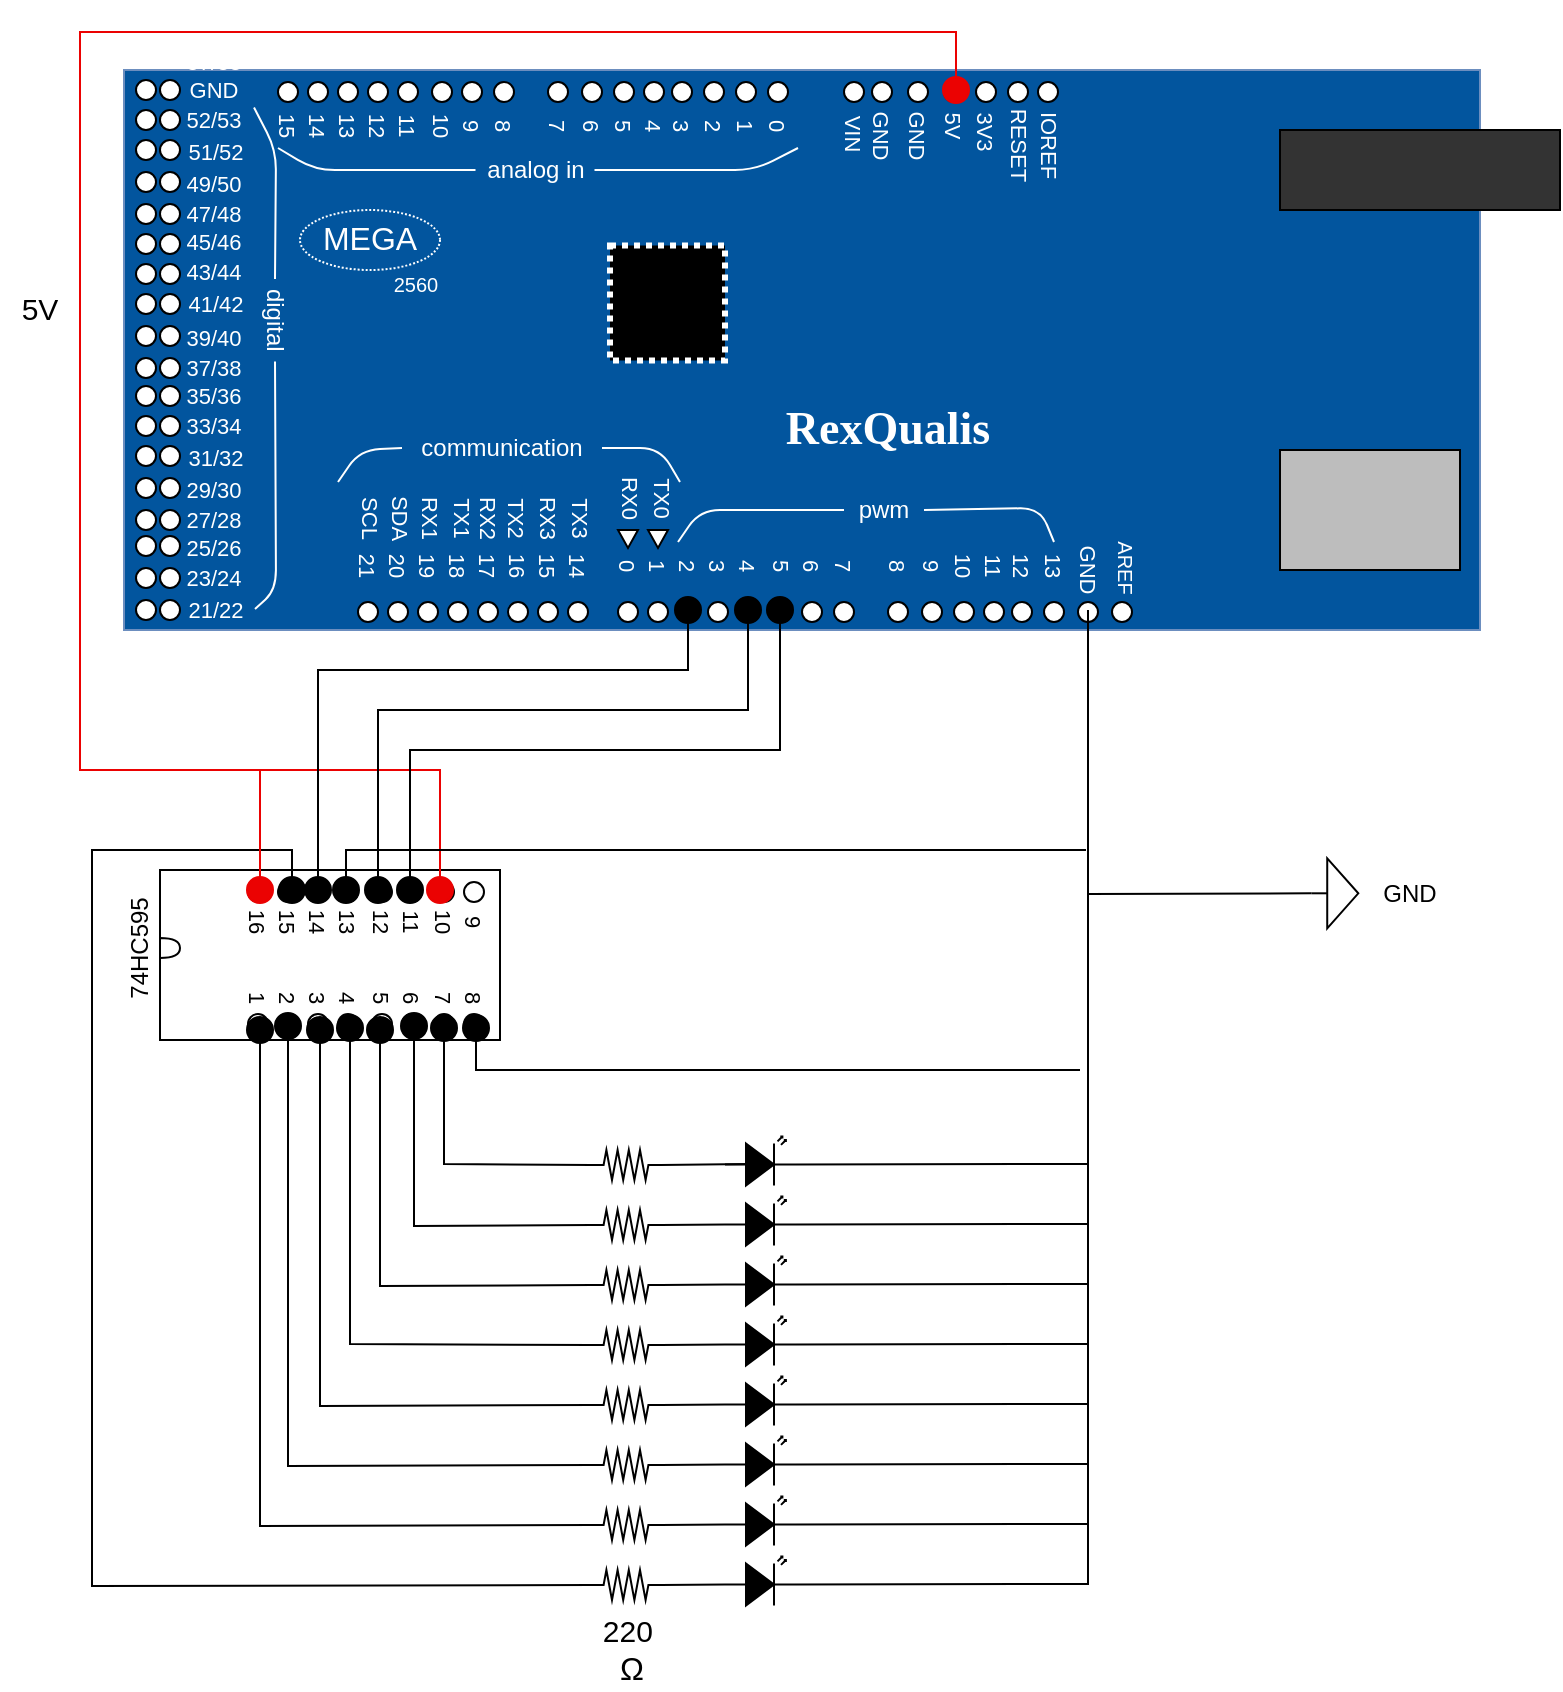 <mxfile version="12.6.5" type="device"><diagram name="Page-1" id="7e0a89b8-554c-2b80-1dc8-d5c74ca68de4"><mxGraphModel dx="1355" dy="825" grid="1" gridSize="10" guides="1" tooltips="1" connect="1" arrows="1" fold="1" page="1" pageScale="1" pageWidth="1100" pageHeight="850" background="#ffffff" math="0" shadow="0"><root><mxCell id="0"/><mxCell id="1" parent="0"/><mxCell id="HbX-zlZQW4cHkhJX92zw-1" value="" style="rounded=0;whiteSpace=wrap;html=1;fillColor=#02559E;strokeColor=#6c8ebf;movable=1;connectable=0;" parent="1" vertex="1"><mxGeometry x="162" y="39" width="678" height="280" as="geometry"/></mxCell><mxCell id="HbX-zlZQW4cHkhJX92zw-2" value="" style="rounded=0;whiteSpace=wrap;html=1;fillColor=#BDBDBD;movable=1;" parent="1" vertex="1"><mxGeometry x="740" y="229" width="90" height="60" as="geometry"/></mxCell><mxCell id="HbX-zlZQW4cHkhJX92zw-3" value="" style="rounded=0;whiteSpace=wrap;html=1;fillColor=#333333;movable=1;" parent="1" vertex="1"><mxGeometry x="740" y="69" width="140" height="40" as="geometry"/></mxCell><mxCell id="HbX-zlZQW4cHkhJX92zw-4" value="" style="ellipse;whiteSpace=wrap;html=1;resizable=0;connectable=0;movable=1;" parent="1" vertex="1"><mxGeometry x="656" y="305" width="10" height="10" as="geometry"/></mxCell><mxCell id="HbX-zlZQW4cHkhJX92zw-18" value="pwm" style="text;html=1;strokeColor=none;fillColor=none;align=center;verticalAlign=middle;whiteSpace=wrap;rounded=0;fontColor=#FFFFFF;movable=1;" parent="1" vertex="1"><mxGeometry x="522" y="249" width="40" height="20" as="geometry"/></mxCell><mxCell id="HbX-zlZQW4cHkhJX92zw-19" value="AREF" style="text;html=1;strokeColor=none;fillColor=none;align=center;verticalAlign=middle;whiteSpace=wrap;rounded=0;fontColor=#FFFFFF;fontSize=10;rotation=90;resizable=0;movable=1;" parent="1" vertex="1"><mxGeometry x="643" y="278" width="40" height="20" as="geometry"/></mxCell><mxCell id="HbX-zlZQW4cHkhJX92zw-13" value="" style="ellipse;whiteSpace=wrap;html=1;resizable=0;connectable=0;movable=1;" parent="1" vertex="1"><mxGeometry x="639" y="305" width="10" height="10" as="geometry"/></mxCell><mxCell id="HbX-zlZQW4cHkhJX92zw-20" value="GND" style="text;html=1;strokeColor=none;fillColor=none;align=center;verticalAlign=middle;whiteSpace=wrap;rounded=0;fontColor=#FFFFFF;fontSize=11;rotation=90;resizable=0;movable=1;" parent="1" vertex="1"><mxGeometry x="624" y="279" width="40" height="20" as="geometry"/></mxCell><mxCell id="HbX-zlZQW4cHkhJX92zw-14" value="" style="ellipse;whiteSpace=wrap;html=1;resizable=0;connectable=0;movable=1;" parent="1" vertex="1"><mxGeometry x="622" y="305" width="10" height="10" as="geometry"/></mxCell><mxCell id="HbX-zlZQW4cHkhJX92zw-21" value="13" style="text;html=1;strokeColor=none;fillColor=none;align=center;verticalAlign=middle;whiteSpace=wrap;rounded=0;fontColor=#FFFFFF;fontSize=11;rotation=90;resizable=0;movable=1;" parent="1" vertex="1"><mxGeometry x="615.5" y="276.5" width="23" height="20" as="geometry"/></mxCell><mxCell id="HbX-zlZQW4cHkhJX92zw-72" value="" style="ellipse;whiteSpace=wrap;html=1;resizable=0;connectable=0;movable=1;" parent="1" vertex="1"><mxGeometry x="606" y="305" width="10" height="10" as="geometry"/></mxCell><mxCell id="HbX-zlZQW4cHkhJX92zw-73" value="12" style="text;html=1;strokeColor=none;fillColor=none;align=center;verticalAlign=middle;whiteSpace=wrap;rounded=0;fontColor=#FFFFFF;fontSize=11;rotation=90;resizable=0;movable=1;" parent="1" vertex="1"><mxGeometry x="599.5" y="276.5" width="23" height="20" as="geometry"/></mxCell><mxCell id="HbX-zlZQW4cHkhJX92zw-74" value="" style="ellipse;whiteSpace=wrap;html=1;resizable=0;connectable=0;movable=1;" parent="1" vertex="1"><mxGeometry x="592" y="305" width="10" height="10" as="geometry"/></mxCell><mxCell id="HbX-zlZQW4cHkhJX92zw-75" value="11" style="text;html=1;strokeColor=none;fillColor=none;align=center;verticalAlign=middle;whiteSpace=wrap;rounded=0;fontColor=#FFFFFF;fontSize=11;rotation=90;resizable=0;movable=1;" parent="1" vertex="1"><mxGeometry x="585.5" y="276.5" width="23" height="20" as="geometry"/></mxCell><mxCell id="HbX-zlZQW4cHkhJX92zw-76" value="" style="ellipse;whiteSpace=wrap;html=1;resizable=0;connectable=0;movable=1;" parent="1" vertex="1"><mxGeometry x="577" y="305" width="10" height="10" as="geometry"/></mxCell><mxCell id="HbX-zlZQW4cHkhJX92zw-77" value="10" style="text;html=1;strokeColor=none;fillColor=none;align=center;verticalAlign=middle;whiteSpace=wrap;rounded=0;fontColor=#FFFFFF;fontSize=11;rotation=90;resizable=0;movable=1;" parent="1" vertex="1"><mxGeometry x="570.5" y="276.5" width="23" height="20" as="geometry"/></mxCell><mxCell id="HbX-zlZQW4cHkhJX92zw-78" value="" style="ellipse;whiteSpace=wrap;html=1;resizable=0;connectable=0;movable=1;" parent="1" vertex="1"><mxGeometry x="561" y="305" width="10" height="10" as="geometry"/></mxCell><mxCell id="HbX-zlZQW4cHkhJX92zw-79" value="9" style="text;html=1;strokeColor=none;fillColor=none;align=center;verticalAlign=middle;whiteSpace=wrap;rounded=0;fontColor=#FFFFFF;fontSize=11;rotation=90;resizable=0;movable=1;" parent="1" vertex="1"><mxGeometry x="554.5" y="276.5" width="23" height="20" as="geometry"/></mxCell><mxCell id="HbX-zlZQW4cHkhJX92zw-80" value="" style="ellipse;whiteSpace=wrap;html=1;resizable=0;connectable=0;movable=1;" parent="1" vertex="1"><mxGeometry x="544" y="305" width="10" height="10" as="geometry"/></mxCell><mxCell id="HbX-zlZQW4cHkhJX92zw-81" value="8" style="text;html=1;strokeColor=none;fillColor=none;align=center;verticalAlign=middle;whiteSpace=wrap;rounded=0;fontColor=#FFFFFF;fontSize=11;rotation=90;resizable=0;movable=1;" parent="1" vertex="1"><mxGeometry x="537.5" y="276.5" width="23" height="20" as="geometry"/></mxCell><mxCell id="HbX-zlZQW4cHkhJX92zw-82" value="" style="ellipse;whiteSpace=wrap;html=1;resizable=0;connectable=0;movable=1;" parent="1" vertex="1"><mxGeometry x="517" y="305" width="10" height="10" as="geometry"/></mxCell><mxCell id="HbX-zlZQW4cHkhJX92zw-83" value="7" style="text;html=1;strokeColor=none;fillColor=none;align=center;verticalAlign=middle;whiteSpace=wrap;rounded=0;fontColor=#FFFFFF;fontSize=11;rotation=90;resizable=0;movable=1;" parent="1" vertex="1"><mxGeometry x="510.5" y="276.5" width="23" height="20" as="geometry"/></mxCell><mxCell id="HbX-zlZQW4cHkhJX92zw-84" value="" style="ellipse;whiteSpace=wrap;html=1;resizable=0;connectable=0;movable=1;" parent="1" vertex="1"><mxGeometry x="501" y="305" width="10" height="10" as="geometry"/></mxCell><mxCell id="HbX-zlZQW4cHkhJX92zw-85" value="6" style="text;html=1;strokeColor=none;fillColor=none;align=center;verticalAlign=middle;whiteSpace=wrap;rounded=0;fontColor=#FFFFFF;fontSize=11;rotation=90;resizable=0;movable=1;" parent="1" vertex="1"><mxGeometry x="494.5" y="276.5" width="23" height="20" as="geometry"/></mxCell><mxCell id="HbX-zlZQW4cHkhJX92zw-86" value="" style="ellipse;whiteSpace=wrap;html=1;resizable=0;connectable=0;movable=1;" parent="1" vertex="1"><mxGeometry x="486" y="305" width="10" height="10" as="geometry"/></mxCell><mxCell id="HbX-zlZQW4cHkhJX92zw-87" value="5" style="text;html=1;strokeColor=none;fillColor=none;align=center;verticalAlign=middle;whiteSpace=wrap;rounded=0;fontColor=#FFFFFF;fontSize=11;rotation=90;resizable=0;movable=1;" parent="1" vertex="1"><mxGeometry x="479.5" y="276.5" width="23" height="20" as="geometry"/></mxCell><mxCell id="HbX-zlZQW4cHkhJX92zw-88" value="" style="ellipse;whiteSpace=wrap;html=1;resizable=0;connectable=0;movable=1;" parent="1" vertex="1"><mxGeometry x="469" y="305" width="10" height="10" as="geometry"/></mxCell><mxCell id="HbX-zlZQW4cHkhJX92zw-89" value="4" style="text;html=1;strokeColor=none;fillColor=none;align=center;verticalAlign=middle;whiteSpace=wrap;rounded=0;fontColor=#FFFFFF;fontSize=11;rotation=90;resizable=0;movable=1;" parent="1" vertex="1"><mxGeometry x="462.5" y="276.5" width="23" height="20" as="geometry"/></mxCell><mxCell id="HbX-zlZQW4cHkhJX92zw-90" value="" style="ellipse;whiteSpace=wrap;html=1;resizable=0;connectable=0;movable=1;" parent="1" vertex="1"><mxGeometry x="454" y="305" width="10" height="10" as="geometry"/></mxCell><mxCell id="HbX-zlZQW4cHkhJX92zw-91" value="3" style="text;html=1;strokeColor=none;fillColor=none;align=center;verticalAlign=middle;whiteSpace=wrap;rounded=0;fontColor=#FFFFFF;fontSize=11;rotation=90;resizable=0;movable=1;" parent="1" vertex="1"><mxGeometry x="447.5" y="276.5" width="23" height="20" as="geometry"/></mxCell><mxCell id="HbX-zlZQW4cHkhJX92zw-92" value="" style="ellipse;whiteSpace=wrap;html=1;resizable=0;connectable=0;movable=1;" parent="1" vertex="1"><mxGeometry x="439" y="305" width="10" height="10" as="geometry"/></mxCell><mxCell id="HbX-zlZQW4cHkhJX92zw-93" value="2" style="text;html=1;strokeColor=none;fillColor=none;align=center;verticalAlign=middle;whiteSpace=wrap;rounded=0;fontColor=#FFFFFF;fontSize=11;rotation=90;resizable=0;movable=1;" parent="1" vertex="1"><mxGeometry x="432.5" y="276.5" width="23" height="20" as="geometry"/></mxCell><mxCell id="HbX-zlZQW4cHkhJX92zw-94" value="" style="ellipse;whiteSpace=wrap;html=1;resizable=0;connectable=0;movable=1;" parent="1" vertex="1"><mxGeometry x="424" y="305" width="10" height="10" as="geometry"/></mxCell><mxCell id="HbX-zlZQW4cHkhJX92zw-95" value="1" style="text;html=1;strokeColor=none;fillColor=none;align=center;verticalAlign=middle;whiteSpace=wrap;rounded=0;fontColor=#FFFFFF;fontSize=11;rotation=90;resizable=0;movable=1;" parent="1" vertex="1"><mxGeometry x="417.5" y="276.5" width="23" height="20" as="geometry"/></mxCell><mxCell id="HbX-zlZQW4cHkhJX92zw-96" value="" style="ellipse;whiteSpace=wrap;html=1;resizable=0;connectable=0;movable=1;" parent="1" vertex="1"><mxGeometry x="409" y="305" width="10" height="10" as="geometry"/></mxCell><mxCell id="HbX-zlZQW4cHkhJX92zw-97" value="0" style="text;html=1;strokeColor=none;fillColor=none;align=center;verticalAlign=middle;whiteSpace=wrap;rounded=0;fontColor=#FFFFFF;fontSize=11;rotation=90;resizable=0;movable=1;" parent="1" vertex="1"><mxGeometry x="402.5" y="276.5" width="23" height="20" as="geometry"/></mxCell><mxCell id="HbX-zlZQW4cHkhJX92zw-98" value="" style="ellipse;whiteSpace=wrap;html=1;resizable=0;connectable=0;movable=1;" parent="1" vertex="1"><mxGeometry x="384" y="305" width="10" height="10" as="geometry"/></mxCell><mxCell id="HbX-zlZQW4cHkhJX92zw-99" value="14" style="text;html=1;strokeColor=none;fillColor=none;align=center;verticalAlign=middle;whiteSpace=wrap;rounded=0;fontColor=#FFFFFF;fontSize=11;rotation=90;resizable=0;movable=1;" parent="1" vertex="1"><mxGeometry x="377.5" y="276.5" width="23" height="20" as="geometry"/></mxCell><mxCell id="HbX-zlZQW4cHkhJX92zw-100" value="" style="ellipse;whiteSpace=wrap;html=1;resizable=0;connectable=0;movable=1;" parent="1" vertex="1"><mxGeometry x="369" y="305" width="10" height="10" as="geometry"/></mxCell><mxCell id="HbX-zlZQW4cHkhJX92zw-101" value="15" style="text;html=1;strokeColor=none;fillColor=none;align=center;verticalAlign=middle;whiteSpace=wrap;rounded=0;fontColor=#FFFFFF;fontSize=11;rotation=90;resizable=0;movable=1;" parent="1" vertex="1"><mxGeometry x="362.5" y="276.5" width="23" height="20" as="geometry"/></mxCell><mxCell id="HbX-zlZQW4cHkhJX92zw-102" value="" style="ellipse;whiteSpace=wrap;html=1;resizable=0;connectable=0;movable=1;" parent="1" vertex="1"><mxGeometry x="354" y="305" width="10" height="10" as="geometry"/></mxCell><mxCell id="HbX-zlZQW4cHkhJX92zw-103" value="16" style="text;html=1;strokeColor=none;fillColor=none;align=center;verticalAlign=middle;whiteSpace=wrap;rounded=0;fontColor=#FFFFFF;fontSize=11;rotation=90;resizable=0;movable=1;" parent="1" vertex="1"><mxGeometry x="347.5" y="276.5" width="23" height="20" as="geometry"/></mxCell><mxCell id="HbX-zlZQW4cHkhJX92zw-104" value="" style="ellipse;whiteSpace=wrap;html=1;resizable=0;connectable=0;movable=1;" parent="1" vertex="1"><mxGeometry x="339" y="305" width="10" height="10" as="geometry"/></mxCell><mxCell id="HbX-zlZQW4cHkhJX92zw-105" value="17" style="text;html=1;strokeColor=none;fillColor=none;align=center;verticalAlign=middle;whiteSpace=wrap;rounded=0;fontColor=#FFFFFF;fontSize=11;rotation=90;resizable=0;movable=1;" parent="1" vertex="1"><mxGeometry x="332.5" y="276.5" width="23" height="20" as="geometry"/></mxCell><mxCell id="HbX-zlZQW4cHkhJX92zw-106" value="" style="ellipse;whiteSpace=wrap;html=1;resizable=0;connectable=0;movable=1;" parent="1" vertex="1"><mxGeometry x="324" y="305" width="10" height="10" as="geometry"/></mxCell><mxCell id="HbX-zlZQW4cHkhJX92zw-107" value="18" style="text;html=1;strokeColor=none;fillColor=none;align=center;verticalAlign=middle;whiteSpace=wrap;rounded=0;fontColor=#FFFFFF;fontSize=11;rotation=90;resizable=0;movable=1;" parent="1" vertex="1"><mxGeometry x="317.5" y="276.5" width="23" height="20" as="geometry"/></mxCell><mxCell id="HbX-zlZQW4cHkhJX92zw-108" value="" style="ellipse;whiteSpace=wrap;html=1;resizable=0;connectable=0;movable=1;" parent="1" vertex="1"><mxGeometry x="309" y="305" width="10" height="10" as="geometry"/></mxCell><mxCell id="HbX-zlZQW4cHkhJX92zw-109" value="19" style="text;html=1;strokeColor=none;fillColor=none;align=center;verticalAlign=middle;whiteSpace=wrap;rounded=0;fontColor=#FFFFFF;fontSize=11;rotation=90;resizable=0;movable=1;" parent="1" vertex="1"><mxGeometry x="302.5" y="276.5" width="23" height="20" as="geometry"/></mxCell><mxCell id="HbX-zlZQW4cHkhJX92zw-110" value="" style="ellipse;whiteSpace=wrap;html=1;resizable=0;connectable=0;movable=1;" parent="1" vertex="1"><mxGeometry x="294" y="305" width="10" height="10" as="geometry"/></mxCell><mxCell id="HbX-zlZQW4cHkhJX92zw-111" value="20" style="text;html=1;strokeColor=none;fillColor=none;align=center;verticalAlign=middle;whiteSpace=wrap;rounded=0;fontColor=#FFFFFF;fontSize=11;rotation=90;resizable=0;movable=1;" parent="1" vertex="1"><mxGeometry x="287.5" y="276.5" width="23" height="20" as="geometry"/></mxCell><mxCell id="HbX-zlZQW4cHkhJX92zw-112" value="" style="ellipse;whiteSpace=wrap;html=1;resizable=0;connectable=0;movable=1;" parent="1" vertex="1"><mxGeometry x="279" y="305" width="10" height="10" as="geometry"/></mxCell><mxCell id="HbX-zlZQW4cHkhJX92zw-113" value="21" style="text;html=1;strokeColor=none;fillColor=none;align=center;verticalAlign=middle;whiteSpace=wrap;rounded=0;fontColor=#FFFFFF;fontSize=11;rotation=90;resizable=0;movable=1;" parent="1" vertex="1"><mxGeometry x="272.5" y="276.5" width="23" height="20" as="geometry"/></mxCell><mxCell id="HbX-zlZQW4cHkhJX92zw-114" value="" style="ellipse;whiteSpace=wrap;html=1;resizable=0;connectable=0;movable=1;" parent="1" vertex="1"><mxGeometry x="168" y="259" width="10" height="10" as="geometry"/></mxCell><mxCell id="HbX-zlZQW4cHkhJX92zw-115" value="21/22" style="text;html=1;strokeColor=none;fillColor=none;align=center;verticalAlign=middle;whiteSpace=wrap;rounded=0;fontColor=#FFFFFF;fontSize=11;rotation=0;resizable=1;movable=1;" parent="1" vertex="1"><mxGeometry x="187.5" y="298.5" width="40" height="20" as="geometry"/></mxCell><mxCell id="HbX-zlZQW4cHkhJX92zw-116" value="" style="ellipse;whiteSpace=wrap;html=1;resizable=0;connectable=0;movable=1;" parent="1" vertex="1"><mxGeometry x="168" y="243" width="10" height="10" as="geometry"/></mxCell><mxCell id="HbX-zlZQW4cHkhJX92zw-117" value="23/24" style="text;html=1;strokeColor=none;fillColor=none;align=center;verticalAlign=middle;whiteSpace=wrap;rounded=0;fontColor=#FFFFFF;fontSize=11;rotation=0;resizable=0;direction=north;movable=1;" parent="1" vertex="1"><mxGeometry x="187" y="281" width="40" height="23" as="geometry"/></mxCell><mxCell id="HbX-zlZQW4cHkhJX92zw-118" value="" style="ellipse;whiteSpace=wrap;html=1;resizable=0;connectable=0;movable=1;" parent="1" vertex="1"><mxGeometry x="168" y="227" width="10" height="10" as="geometry"/></mxCell><mxCell id="HbX-zlZQW4cHkhJX92zw-119" value="25/26" style="text;html=1;strokeColor=none;fillColor=none;align=center;verticalAlign=middle;whiteSpace=wrap;rounded=0;fontColor=#FFFFFF;fontSize=11;rotation=0;resizable=0;movable=1;" parent="1" vertex="1"><mxGeometry x="186.5" y="267.5" width="40" height="20" as="geometry"/></mxCell><mxCell id="HbX-zlZQW4cHkhJX92zw-120" value="" style="ellipse;whiteSpace=wrap;html=1;resizable=0;connectable=0;movable=1;" parent="1" vertex="1"><mxGeometry x="168" y="212" width="10" height="10" as="geometry"/></mxCell><mxCell id="HbX-zlZQW4cHkhJX92zw-121" value="27/28" style="text;html=1;strokeColor=none;fillColor=none;align=center;verticalAlign=middle;whiteSpace=wrap;rounded=0;fontColor=#FFFFFF;fontSize=11;rotation=0;resizable=1;movable=1;" parent="1" vertex="1"><mxGeometry x="186.5" y="253.5" width="40" height="20" as="geometry"/></mxCell><mxCell id="HbX-zlZQW4cHkhJX92zw-122" value="" style="ellipse;whiteSpace=wrap;html=1;resizable=0;connectable=0;movable=1;" parent="1" vertex="1"><mxGeometry x="168" y="197" width="10" height="10" as="geometry"/></mxCell><mxCell id="HbX-zlZQW4cHkhJX92zw-123" value="29/30" style="text;html=1;strokeColor=none;fillColor=none;align=center;verticalAlign=middle;whiteSpace=wrap;rounded=0;fontColor=#FFFFFF;fontSize=11;rotation=0;resizable=0;movable=1;" parent="1" vertex="1"><mxGeometry x="186.5" y="238.5" width="40" height="20" as="geometry"/></mxCell><mxCell id="HbX-zlZQW4cHkhJX92zw-126" value="" style="ellipse;whiteSpace=wrap;html=1;resizable=0;connectable=0;movable=1;" parent="1" vertex="1"><mxGeometry x="180" y="259" width="10" height="10" as="geometry"/></mxCell><mxCell id="HbX-zlZQW4cHkhJX92zw-127" value="" style="ellipse;whiteSpace=wrap;html=1;resizable=0;connectable=0;movable=1;" parent="1" vertex="1"><mxGeometry x="180" y="243" width="10" height="10" as="geometry"/></mxCell><mxCell id="HbX-zlZQW4cHkhJX92zw-128" value="" style="ellipse;whiteSpace=wrap;html=1;resizable=0;connectable=0;movable=1;" parent="1" vertex="1"><mxGeometry x="180" y="227" width="10" height="10" as="geometry"/></mxCell><mxCell id="HbX-zlZQW4cHkhJX92zw-129" value="" style="ellipse;whiteSpace=wrap;html=1;resizable=0;connectable=0;movable=1;" parent="1" vertex="1"><mxGeometry x="180" y="212" width="10" height="10" as="geometry"/></mxCell><mxCell id="HbX-zlZQW4cHkhJX92zw-130" value="" style="ellipse;whiteSpace=wrap;html=1;resizable=0;connectable=0;movable=1;" parent="1" vertex="1"><mxGeometry x="180" y="197" width="10" height="10" as="geometry"/></mxCell><mxCell id="HbX-zlZQW4cHkhJX92zw-131" value="" style="ellipse;whiteSpace=wrap;html=1;resizable=0;connectable=0;movable=1;" parent="1" vertex="1"><mxGeometry x="168" y="183" width="10" height="10" as="geometry"/></mxCell><mxCell id="HbX-zlZQW4cHkhJX92zw-132" value="" style="ellipse;whiteSpace=wrap;html=1;resizable=0;connectable=0;movable=1;" parent="1" vertex="1"><mxGeometry x="168" y="167" width="10" height="10" as="geometry"/></mxCell><mxCell id="HbX-zlZQW4cHkhJX92zw-133" value="" style="ellipse;whiteSpace=wrap;html=1;resizable=0;connectable=0;movable=1;" parent="1" vertex="1"><mxGeometry x="168" y="151" width="10" height="10" as="geometry"/></mxCell><mxCell id="HbX-zlZQW4cHkhJX92zw-134" value="" style="ellipse;whiteSpace=wrap;html=1;resizable=0;connectable=0;movable=1;" parent="1" vertex="1"><mxGeometry x="168" y="136" width="10" height="10" as="geometry"/></mxCell><mxCell id="HbX-zlZQW4cHkhJX92zw-135" value="" style="ellipse;whiteSpace=wrap;html=1;resizable=0;connectable=0;movable=1;" parent="1" vertex="1"><mxGeometry x="168" y="121" width="10" height="10" as="geometry"/></mxCell><mxCell id="HbX-zlZQW4cHkhJX92zw-136" value="" style="ellipse;whiteSpace=wrap;html=1;resizable=0;connectable=0;movable=1;" parent="1" vertex="1"><mxGeometry x="180" y="183" width="10" height="10" as="geometry"/></mxCell><mxCell id="HbX-zlZQW4cHkhJX92zw-137" value="" style="ellipse;whiteSpace=wrap;html=1;resizable=0;connectable=0;movable=1;" parent="1" vertex="1"><mxGeometry x="180" y="167" width="10" height="10" as="geometry"/></mxCell><mxCell id="HbX-zlZQW4cHkhJX92zw-138" value="" style="ellipse;whiteSpace=wrap;html=1;resizable=0;connectable=0;movable=1;" parent="1" vertex="1"><mxGeometry x="180" y="151" width="10" height="10" as="geometry"/></mxCell><mxCell id="HbX-zlZQW4cHkhJX92zw-139" value="" style="ellipse;whiteSpace=wrap;html=1;resizable=0;connectable=0;movable=1;" parent="1" vertex="1"><mxGeometry x="180" y="136" width="10" height="10" as="geometry"/></mxCell><mxCell id="HbX-zlZQW4cHkhJX92zw-140" value="" style="ellipse;whiteSpace=wrap;html=1;resizable=0;connectable=0;movable=1;" parent="1" vertex="1"><mxGeometry x="180" y="121" width="10" height="10" as="geometry"/></mxCell><mxCell id="HbX-zlZQW4cHkhJX92zw-141" value="" style="ellipse;whiteSpace=wrap;html=1;resizable=0;connectable=0;movable=1;" parent="1" vertex="1"><mxGeometry x="168" y="106" width="10" height="10" as="geometry"/></mxCell><mxCell id="HbX-zlZQW4cHkhJX92zw-142" value="" style="ellipse;whiteSpace=wrap;html=1;resizable=0;connectable=0;movable=1;" parent="1" vertex="1"><mxGeometry x="168" y="90" width="10" height="10" as="geometry"/></mxCell><mxCell id="HbX-zlZQW4cHkhJX92zw-143" value="" style="ellipse;whiteSpace=wrap;html=1;resizable=0;connectable=0;movable=1;" parent="1" vertex="1"><mxGeometry x="168" y="74" width="10" height="10" as="geometry"/></mxCell><mxCell id="HbX-zlZQW4cHkhJX92zw-144" value="" style="ellipse;whiteSpace=wrap;html=1;resizable=0;connectable=0;movable=1;" parent="1" vertex="1"><mxGeometry x="168" y="59" width="10" height="10" as="geometry"/></mxCell><mxCell id="HbX-zlZQW4cHkhJX92zw-145" value="" style="ellipse;whiteSpace=wrap;html=1;resizable=0;connectable=0;movable=1;" parent="1" vertex="1"><mxGeometry x="168" y="44" width="10" height="10" as="geometry"/></mxCell><mxCell id="HbX-zlZQW4cHkhJX92zw-146" value="" style="ellipse;whiteSpace=wrap;html=1;resizable=0;connectable=0;movable=1;" parent="1" vertex="1"><mxGeometry x="180" y="106" width="10" height="10" as="geometry"/></mxCell><mxCell id="HbX-zlZQW4cHkhJX92zw-147" value="" style="ellipse;whiteSpace=wrap;html=1;resizable=0;connectable=0;movable=1;" parent="1" vertex="1"><mxGeometry x="180" y="90" width="10" height="10" as="geometry"/></mxCell><mxCell id="HbX-zlZQW4cHkhJX92zw-148" value="" style="ellipse;whiteSpace=wrap;html=1;resizable=0;connectable=0;movable=1;" parent="1" vertex="1"><mxGeometry x="180" y="74" width="10" height="10" as="geometry"/></mxCell><mxCell id="HbX-zlZQW4cHkhJX92zw-149" value="" style="ellipse;whiteSpace=wrap;html=1;resizable=0;connectable=0;movable=1;" parent="1" vertex="1"><mxGeometry x="180" y="59" width="10" height="10" as="geometry"/></mxCell><mxCell id="HbX-zlZQW4cHkhJX92zw-150" value="" style="ellipse;whiteSpace=wrap;html=1;resizable=0;connectable=0;movable=1;" parent="1" vertex="1"><mxGeometry x="180" y="44" width="10" height="10" as="geometry"/></mxCell><mxCell id="HbX-zlZQW4cHkhJX92zw-151" value="" style="ellipse;whiteSpace=wrap;html=1;resizable=0;connectable=0;movable=1;" parent="1" vertex="1"><mxGeometry x="168" y="304" width="10" height="10" as="geometry"/></mxCell><mxCell id="HbX-zlZQW4cHkhJX92zw-152" value="" style="ellipse;whiteSpace=wrap;html=1;resizable=0;connectable=0;movable=1;" parent="1" vertex="1"><mxGeometry x="168" y="288" width="10" height="10" as="geometry"/></mxCell><mxCell id="HbX-zlZQW4cHkhJX92zw-153" value="" style="ellipse;whiteSpace=wrap;html=1;resizable=0;connectable=0;movable=1;" parent="1" vertex="1"><mxGeometry x="168" y="272" width="10" height="10" as="geometry"/></mxCell><mxCell id="HbX-zlZQW4cHkhJX92zw-154" value="" style="ellipse;whiteSpace=wrap;html=1;resizable=0;connectable=0;movable=1;" parent="1" vertex="1"><mxGeometry x="180" y="304" width="10" height="10" as="geometry"/></mxCell><mxCell id="HbX-zlZQW4cHkhJX92zw-155" value="" style="ellipse;whiteSpace=wrap;html=1;resizable=0;connectable=0;movable=1;" parent="1" vertex="1"><mxGeometry x="180" y="288" width="10" height="10" as="geometry"/></mxCell><mxCell id="HbX-zlZQW4cHkhJX92zw-156" value="" style="ellipse;whiteSpace=wrap;html=1;resizable=0;connectable=0;movable=1;" parent="1" vertex="1"><mxGeometry x="180" y="272" width="10" height="10" as="geometry"/></mxCell><mxCell id="HbX-zlZQW4cHkhJX92zw-157" value="31/32" style="text;html=1;strokeColor=none;fillColor=none;align=center;verticalAlign=middle;whiteSpace=wrap;rounded=0;fontColor=#FFFFFF;fontSize=11;rotation=0;resizable=1;movable=1;" parent="1" vertex="1"><mxGeometry x="187.5" y="222.5" width="40" height="20" as="geometry"/></mxCell><mxCell id="HbX-zlZQW4cHkhJX92zw-158" value="33/34" style="text;html=1;strokeColor=none;fillColor=none;align=center;verticalAlign=middle;whiteSpace=wrap;rounded=0;fontColor=#FFFFFF;fontSize=11;rotation=0;resizable=0;direction=north;movable=1;" parent="1" vertex="1"><mxGeometry x="187" y="205" width="40" height="23" as="geometry"/></mxCell><mxCell id="HbX-zlZQW4cHkhJX92zw-159" value="35/36" style="text;html=1;strokeColor=none;fillColor=none;align=center;verticalAlign=middle;whiteSpace=wrap;rounded=0;fontColor=#FFFFFF;fontSize=11;rotation=0;resizable=0;movable=1;" parent="1" vertex="1"><mxGeometry x="186.5" y="191.5" width="40" height="20" as="geometry"/></mxCell><mxCell id="HbX-zlZQW4cHkhJX92zw-160" value="37/38" style="text;html=1;strokeColor=none;fillColor=none;align=center;verticalAlign=middle;whiteSpace=wrap;rounded=0;fontColor=#FFFFFF;fontSize=11;rotation=0;resizable=1;movable=1;" parent="1" vertex="1"><mxGeometry x="186.5" y="177.5" width="40" height="20" as="geometry"/></mxCell><mxCell id="HbX-zlZQW4cHkhJX92zw-161" value="39/40" style="text;html=1;strokeColor=none;fillColor=none;align=center;verticalAlign=middle;whiteSpace=wrap;rounded=0;fontColor=#FFFFFF;fontSize=11;rotation=0;resizable=0;movable=1;" parent="1" vertex="1"><mxGeometry x="186.5" y="162.5" width="40" height="20" as="geometry"/></mxCell><mxCell id="HbX-zlZQW4cHkhJX92zw-162" value="41/42" style="text;html=1;strokeColor=none;fillColor=none;align=center;verticalAlign=middle;whiteSpace=wrap;rounded=0;fontColor=#FFFFFF;fontSize=11;rotation=0;resizable=1;movable=1;" parent="1" vertex="1"><mxGeometry x="187.5" y="145.5" width="40" height="20" as="geometry"/></mxCell><mxCell id="HbX-zlZQW4cHkhJX92zw-163" value="43/44" style="text;html=1;strokeColor=none;fillColor=none;align=center;verticalAlign=middle;whiteSpace=wrap;rounded=0;fontColor=#FFFFFF;fontSize=11;rotation=0;resizable=0;direction=north;movable=1;" parent="1" vertex="1"><mxGeometry x="187" y="128" width="40" height="23" as="geometry"/></mxCell><mxCell id="HbX-zlZQW4cHkhJX92zw-164" value="45/46" style="text;html=1;strokeColor=none;fillColor=none;align=center;verticalAlign=middle;whiteSpace=wrap;rounded=0;fontColor=#FFFFFF;fontSize=11;rotation=0;resizable=0;movable=1;" parent="1" vertex="1"><mxGeometry x="186.5" y="114.5" width="40" height="20" as="geometry"/></mxCell><mxCell id="HbX-zlZQW4cHkhJX92zw-165" value="47/48" style="text;html=1;strokeColor=none;fillColor=none;align=center;verticalAlign=middle;whiteSpace=wrap;rounded=0;fontColor=#FFFFFF;fontSize=11;rotation=0;resizable=1;movable=1;" parent="1" vertex="1"><mxGeometry x="186.5" y="100.5" width="40" height="20" as="geometry"/></mxCell><mxCell id="HbX-zlZQW4cHkhJX92zw-166" value="49/50" style="text;html=1;strokeColor=none;fillColor=none;align=center;verticalAlign=middle;whiteSpace=wrap;rounded=0;fontColor=#FFFFFF;fontSize=11;rotation=0;resizable=0;movable=1;" parent="1" vertex="1"><mxGeometry x="186.5" y="85.5" width="40" height="20" as="geometry"/></mxCell><mxCell id="HbX-zlZQW4cHkhJX92zw-167" value="51/52" style="text;html=1;strokeColor=none;fillColor=none;align=center;verticalAlign=middle;whiteSpace=wrap;rounded=0;fontColor=#FFFFFF;fontSize=11;rotation=0;resizable=1;movable=1;" parent="1" vertex="1"><mxGeometry x="187.5" y="69.5" width="40" height="20" as="geometry"/></mxCell><mxCell id="HbX-zlZQW4cHkhJX92zw-168" value="52/53" style="text;html=1;strokeColor=none;fillColor=none;align=center;verticalAlign=middle;whiteSpace=wrap;rounded=0;fontColor=#FFFFFF;fontSize=11;rotation=0;resizable=0;direction=north;movable=1;" parent="1" vertex="1"><mxGeometry x="187" y="52" width="40" height="23" as="geometry"/></mxCell><mxCell id="HbX-zlZQW4cHkhJX92zw-169" value="GND" style="text;html=1;strokeColor=none;fillColor=none;align=center;verticalAlign=middle;whiteSpace=wrap;rounded=0;fontColor=#FFFFFF;fontSize=11;rotation=0;resizable=0;movable=1;" parent="1" vertex="1"><mxGeometry x="186.5" y="38.5" width="40" height="20" as="geometry"/></mxCell><mxCell id="HbX-zlZQW4cHkhJX92zw-170" value="37/38" style="text;html=1;strokeColor=none;fillColor=none;align=center;verticalAlign=middle;whiteSpace=wrap;rounded=0;fontColor=#FFFFFF;fontSize=11;rotation=0;resizable=1;movable=1;" parent="1" vertex="1"><mxGeometry x="186.5" y="24.5" width="40" height="20" as="geometry"/></mxCell><mxCell id="HbX-zlZQW4cHkhJX92zw-172" value="" style="ellipse;whiteSpace=wrap;html=1;resizable=0;connectable=0;movable=1;" parent="1" vertex="1"><mxGeometry x="452" y="45" width="10" height="10" as="geometry"/></mxCell><mxCell id="HbX-zlZQW4cHkhJX92zw-173" value="2" style="text;html=1;strokeColor=none;fillColor=none;align=center;verticalAlign=middle;whiteSpace=wrap;rounded=0;fontColor=#FFFFFF;fontSize=11;rotation=90;resizable=0;movable=1;" parent="1" vertex="1"><mxGeometry x="445.5" y="56.5" width="23" height="20" as="geometry"/></mxCell><mxCell id="HbX-zlZQW4cHkhJX92zw-174" value="" style="ellipse;whiteSpace=wrap;html=1;resizable=0;connectable=0;movable=1;" parent="1" vertex="1"><mxGeometry x="436" y="45" width="10" height="10" as="geometry"/></mxCell><mxCell id="HbX-zlZQW4cHkhJX92zw-175" value="3" style="text;html=1;strokeColor=none;fillColor=none;align=center;verticalAlign=middle;whiteSpace=wrap;rounded=0;fontColor=#FFFFFF;fontSize=11;rotation=90;resizable=0;movable=1;" parent="1" vertex="1"><mxGeometry x="429.5" y="56.5" width="23" height="20" as="geometry"/></mxCell><mxCell id="HbX-zlZQW4cHkhJX92zw-176" value="" style="ellipse;whiteSpace=wrap;html=1;resizable=0;connectable=0;movable=1;" parent="1" vertex="1"><mxGeometry x="422" y="45" width="10" height="10" as="geometry"/></mxCell><mxCell id="HbX-zlZQW4cHkhJX92zw-177" value="4" style="text;html=1;strokeColor=none;fillColor=none;align=center;verticalAlign=middle;whiteSpace=wrap;rounded=0;fontColor=#FFFFFF;fontSize=11;rotation=90;resizable=0;movable=1;" parent="1" vertex="1"><mxGeometry x="415.5" y="56.5" width="23" height="20" as="geometry"/></mxCell><mxCell id="HbX-zlZQW4cHkhJX92zw-178" value="" style="ellipse;whiteSpace=wrap;html=1;resizable=0;connectable=0;movable=1;" parent="1" vertex="1"><mxGeometry x="407" y="45" width="10" height="10" as="geometry"/></mxCell><mxCell id="HbX-zlZQW4cHkhJX92zw-179" value="5" style="text;html=1;strokeColor=none;fillColor=none;align=center;verticalAlign=middle;whiteSpace=wrap;rounded=0;fontColor=#FFFFFF;fontSize=11;rotation=90;resizable=0;movable=1;" parent="1" vertex="1"><mxGeometry x="400.5" y="56.5" width="23" height="20" as="geometry"/></mxCell><mxCell id="HbX-zlZQW4cHkhJX92zw-180" value="" style="ellipse;whiteSpace=wrap;html=1;resizable=0;connectable=0;movable=1;" parent="1" vertex="1"><mxGeometry x="391" y="45" width="10" height="10" as="geometry"/></mxCell><mxCell id="HbX-zlZQW4cHkhJX92zw-181" value="6" style="text;html=1;strokeColor=none;fillColor=none;align=center;verticalAlign=middle;whiteSpace=wrap;rounded=0;fontColor=#FFFFFF;fontSize=11;rotation=90;resizable=0;movable=1;" parent="1" vertex="1"><mxGeometry x="384.5" y="56.5" width="23" height="20" as="geometry"/></mxCell><mxCell id="HbX-zlZQW4cHkhJX92zw-182" value="" style="ellipse;whiteSpace=wrap;html=1;resizable=0;connectable=0;movable=1;" parent="1" vertex="1"><mxGeometry x="374" y="45" width="10" height="10" as="geometry"/></mxCell><mxCell id="HbX-zlZQW4cHkhJX92zw-183" value="7" style="text;html=1;strokeColor=none;fillColor=none;align=center;verticalAlign=middle;whiteSpace=wrap;rounded=0;fontColor=#FFFFFF;fontSize=11;rotation=90;resizable=0;movable=1;" parent="1" vertex="1"><mxGeometry x="367.5" y="56.5" width="23" height="20" as="geometry"/></mxCell><mxCell id="HbX-zlZQW4cHkhJX92zw-184" value="" style="ellipse;whiteSpace=wrap;html=1;resizable=0;connectable=0;movable=1;" parent="1" vertex="1"><mxGeometry x="347" y="45" width="10" height="10" as="geometry"/></mxCell><mxCell id="HbX-zlZQW4cHkhJX92zw-185" value="8" style="text;html=1;strokeColor=none;fillColor=none;align=center;verticalAlign=middle;whiteSpace=wrap;rounded=0;fontColor=#FFFFFF;fontSize=11;rotation=90;resizable=0;movable=1;" parent="1" vertex="1"><mxGeometry x="340.5" y="56.5" width="23" height="20" as="geometry"/></mxCell><mxCell id="HbX-zlZQW4cHkhJX92zw-186" value="" style="ellipse;whiteSpace=wrap;html=1;resizable=0;connectable=0;movable=1;" parent="1" vertex="1"><mxGeometry x="331" y="45" width="10" height="10" as="geometry"/></mxCell><mxCell id="HbX-zlZQW4cHkhJX92zw-187" value="9" style="text;html=1;strokeColor=none;fillColor=none;align=center;verticalAlign=middle;whiteSpace=wrap;rounded=0;fontColor=#FFFFFF;fontSize=11;rotation=90;resizable=0;movable=1;" parent="1" vertex="1"><mxGeometry x="324.5" y="56.5" width="23" height="20" as="geometry"/></mxCell><mxCell id="HbX-zlZQW4cHkhJX92zw-188" value="" style="ellipse;whiteSpace=wrap;html=1;resizable=0;connectable=0;movable=1;" parent="1" vertex="1"><mxGeometry x="316" y="45" width="10" height="10" as="geometry"/></mxCell><mxCell id="HbX-zlZQW4cHkhJX92zw-189" value="10" style="text;html=1;strokeColor=none;fillColor=none;align=center;verticalAlign=middle;whiteSpace=wrap;rounded=0;fontColor=#FFFFFF;fontSize=11;rotation=90;resizable=0;movable=1;" parent="1" vertex="1"><mxGeometry x="309.5" y="56.5" width="23" height="20" as="geometry"/></mxCell><mxCell id="HbX-zlZQW4cHkhJX92zw-190" value="" style="ellipse;whiteSpace=wrap;html=1;resizable=0;connectable=0;movable=1;" parent="1" vertex="1"><mxGeometry x="299" y="45" width="10" height="10" as="geometry"/></mxCell><mxCell id="HbX-zlZQW4cHkhJX92zw-191" value="11" style="text;html=1;strokeColor=none;fillColor=none;align=center;verticalAlign=middle;whiteSpace=wrap;rounded=0;fontColor=#FFFFFF;fontSize=11;rotation=90;resizable=0;movable=1;" parent="1" vertex="1"><mxGeometry x="292.5" y="56.5" width="23" height="20" as="geometry"/></mxCell><mxCell id="HbX-zlZQW4cHkhJX92zw-192" value="" style="ellipse;whiteSpace=wrap;html=1;resizable=0;connectable=0;movable=1;" parent="1" vertex="1"><mxGeometry x="284" y="45" width="10" height="10" as="geometry"/></mxCell><mxCell id="HbX-zlZQW4cHkhJX92zw-193" value="12" style="text;html=1;strokeColor=none;fillColor=none;align=center;verticalAlign=middle;whiteSpace=wrap;rounded=0;fontColor=#FFFFFF;fontSize=11;rotation=90;resizable=0;movable=1;" parent="1" vertex="1"><mxGeometry x="277.5" y="56.5" width="23" height="20" as="geometry"/></mxCell><mxCell id="HbX-zlZQW4cHkhJX92zw-194" value="" style="ellipse;whiteSpace=wrap;html=1;resizable=0;connectable=0;movable=1;" parent="1" vertex="1"><mxGeometry x="269" y="45" width="10" height="10" as="geometry"/></mxCell><mxCell id="HbX-zlZQW4cHkhJX92zw-195" value="13" style="text;html=1;strokeColor=none;fillColor=none;align=center;verticalAlign=middle;whiteSpace=wrap;rounded=0;fontColor=#FFFFFF;fontSize=11;rotation=90;resizable=0;movable=1;" parent="1" vertex="1"><mxGeometry x="262.5" y="56.5" width="23" height="20" as="geometry"/></mxCell><mxCell id="HbX-zlZQW4cHkhJX92zw-196" value="" style="ellipse;whiteSpace=wrap;html=1;resizable=0;connectable=0;movable=1;" parent="1" vertex="1"><mxGeometry x="254" y="45" width="10" height="10" as="geometry"/></mxCell><mxCell id="HbX-zlZQW4cHkhJX92zw-197" value="14" style="text;html=1;strokeColor=none;fillColor=none;align=center;verticalAlign=middle;whiteSpace=wrap;rounded=0;fontColor=#FFFFFF;fontSize=11;rotation=90;resizable=0;movable=1;" parent="1" vertex="1"><mxGeometry x="247.5" y="56.5" width="23" height="20" as="geometry"/></mxCell><mxCell id="HbX-zlZQW4cHkhJX92zw-198" value="" style="ellipse;whiteSpace=wrap;html=1;resizable=0;connectable=0;movable=1;" parent="1" vertex="1"><mxGeometry x="239" y="45" width="10" height="10" as="geometry"/></mxCell><mxCell id="HbX-zlZQW4cHkhJX92zw-199" value="15" style="text;html=1;strokeColor=none;fillColor=none;align=center;verticalAlign=middle;whiteSpace=wrap;rounded=0;fontColor=#FFFFFF;fontSize=11;rotation=90;resizable=0;movable=1;" parent="1" vertex="1"><mxGeometry x="232.5" y="56.5" width="23" height="20" as="geometry"/></mxCell><mxCell id="HbX-zlZQW4cHkhJX92zw-200" value="" style="ellipse;whiteSpace=wrap;html=1;resizable=0;connectable=0;movable=1;" parent="1" vertex="1"><mxGeometry x="484" y="45" width="10" height="10" as="geometry"/></mxCell><mxCell id="HbX-zlZQW4cHkhJX92zw-201" value="0" style="text;html=1;strokeColor=none;fillColor=none;align=center;verticalAlign=middle;whiteSpace=wrap;rounded=0;fontColor=#FFFFFF;fontSize=11;rotation=90;resizable=0;movable=1;" parent="1" vertex="1"><mxGeometry x="477.5" y="56.5" width="23" height="20" as="geometry"/></mxCell><mxCell id="HbX-zlZQW4cHkhJX92zw-202" value="" style="ellipse;whiteSpace=wrap;html=1;resizable=0;connectable=0;movable=1;" parent="1" vertex="1"><mxGeometry x="468" y="45" width="10" height="10" as="geometry"/></mxCell><mxCell id="HbX-zlZQW4cHkhJX92zw-203" value="1" style="text;html=1;strokeColor=none;fillColor=none;align=center;verticalAlign=middle;whiteSpace=wrap;rounded=0;fontColor=#FFFFFF;fontSize=11;rotation=90;resizable=0;movable=1;" parent="1" vertex="1"><mxGeometry x="461.5" y="56.5" width="23" height="20" as="geometry"/></mxCell><mxCell id="HbX-zlZQW4cHkhJX92zw-204" value="" style="endArrow=none;html=1;fontSize=10;fontColor=#FFFFFF;strokeColor=#FFFFFF;exitX=1;exitY=0.5;exitDx=0;exitDy=0;movable=1;" parent="1" source="HbX-zlZQW4cHkhJX92zw-18" edge="1"><mxGeometry width="50" height="50" relative="1" as="geometry"><mxPoint x="606" y="257.5" as="sourcePoint"/><mxPoint x="627" y="275" as="targetPoint"/><Array as="points"><mxPoint x="620" y="258"/></Array></mxGeometry></mxCell><mxCell id="HbX-zlZQW4cHkhJX92zw-205" value="" style="endArrow=none;html=1;strokeColor=#FFFFFF;fontSize=10;fontColor=#FFFFFF;exitX=0;exitY=0;exitDx=0;exitDy=0;entryX=0;entryY=0.5;entryDx=0;entryDy=0;movable=1;" parent="1" source="HbX-zlZQW4cHkhJX92zw-95" target="HbX-zlZQW4cHkhJX92zw-18" edge="1"><mxGeometry width="50" height="50" relative="1" as="geometry"><mxPoint x="500" y="279" as="sourcePoint"/><mxPoint x="480" y="257" as="targetPoint"/><Array as="points"><mxPoint x="450" y="259"/></Array></mxGeometry></mxCell><mxCell id="HbX-zlZQW4cHkhJX92zw-208" value="" style="triangle;whiteSpace=wrap;html=1;fontSize=10;rotation=90;movable=1;" parent="1" vertex="1"><mxGeometry x="424.5" y="268.5" width="9" height="10" as="geometry"/></mxCell><mxCell id="HbX-zlZQW4cHkhJX92zw-209" value="" style="triangle;whiteSpace=wrap;html=1;fontSize=10;rotation=90;movable=1;" parent="1" vertex="1"><mxGeometry x="409.5" y="268.5" width="9" height="10" as="geometry"/></mxCell><mxCell id="HbX-zlZQW4cHkhJX92zw-210" value="RX0" style="text;html=1;strokeColor=none;fillColor=none;align=center;verticalAlign=middle;whiteSpace=wrap;rounded=0;fontColor=#FFFFFF;fontSize=11;rotation=90;resizable=1;movable=1;" parent="1" vertex="1"><mxGeometry x="397.25" y="243.25" width="34.5" height="20" as="geometry"/></mxCell><mxCell id="HbX-zlZQW4cHkhJX92zw-211" value="TX0" style="text;html=1;strokeColor=none;fillColor=none;align=center;verticalAlign=middle;whiteSpace=wrap;rounded=0;fontColor=#FFFFFF;fontSize=11;rotation=90;resizable=1;movable=1;" parent="1" vertex="1"><mxGeometry x="413.25" y="243.25" width="34.5" height="20" as="geometry"/></mxCell><mxCell id="HbX-zlZQW4cHkhJX92zw-212" value="communication" style="text;html=1;strokeColor=none;fillColor=none;align=center;verticalAlign=middle;whiteSpace=wrap;rounded=0;fontColor=#FFFFFF;movable=1;" parent="1" vertex="1"><mxGeometry x="301" y="218" width="100" height="20" as="geometry"/></mxCell><mxCell id="HbX-zlZQW4cHkhJX92zw-213" value="" style="endArrow=none;html=1;fontSize=10;fontColor=#FFFFFF;strokeColor=#FFFFFF;exitX=1;exitY=0.5;exitDx=0;exitDy=0;movable=1;" parent="1" source="HbX-zlZQW4cHkhJX92zw-212" edge="1"><mxGeometry width="50" height="50" relative="1" as="geometry"><mxPoint x="436" y="227.5" as="sourcePoint"/><mxPoint x="440" y="245" as="targetPoint"/><Array as="points"><mxPoint x="430" y="228"/></Array></mxGeometry></mxCell><mxCell id="HbX-zlZQW4cHkhJX92zw-214" value="" style="endArrow=none;html=1;strokeColor=#FFFFFF;fontSize=10;fontColor=#FFFFFF;exitX=0;exitY=0;exitDx=0;exitDy=0;entryX=0;entryY=0.5;entryDx=0;entryDy=0;movable=1;" parent="1" target="HbX-zlZQW4cHkhJX92zw-212" edge="1"><mxGeometry width="50" height="50" relative="1" as="geometry"><mxPoint x="269" y="245" as="sourcePoint"/><mxPoint x="310" y="227" as="targetPoint"/><Array as="points"><mxPoint x="280" y="229"/></Array></mxGeometry></mxCell><mxCell id="HbX-zlZQW4cHkhJX92zw-215" value="TX3" style="text;html=1;strokeColor=none;fillColor=none;align=center;verticalAlign=middle;whiteSpace=wrap;rounded=0;fontColor=#FFFFFF;fontSize=11;rotation=90;resizable=1;movable=1;" parent="1" vertex="1"><mxGeometry x="372.25" y="253.25" width="34.5" height="20" as="geometry"/></mxCell><mxCell id="HbX-zlZQW4cHkhJX92zw-216" value="RX3" style="text;html=1;strokeColor=none;fillColor=none;align=center;verticalAlign=middle;whiteSpace=wrap;rounded=0;fontColor=#FFFFFF;fontSize=11;rotation=90;resizable=1;movable=1;" parent="1" vertex="1"><mxGeometry x="356.25" y="253.25" width="34.5" height="20" as="geometry"/></mxCell><mxCell id="HbX-zlZQW4cHkhJX92zw-217" value="TX2" style="text;html=1;strokeColor=none;fillColor=none;align=center;verticalAlign=middle;whiteSpace=wrap;rounded=0;fontColor=#FFFFFF;fontSize=11;rotation=90;resizable=1;movable=1;" parent="1" vertex="1"><mxGeometry x="340.25" y="253.25" width="34.5" height="20" as="geometry"/></mxCell><mxCell id="HbX-zlZQW4cHkhJX92zw-218" value="RX2" style="text;html=1;strokeColor=none;fillColor=none;align=center;verticalAlign=middle;whiteSpace=wrap;rounded=0;fontColor=#FFFFFF;fontSize=11;rotation=90;resizable=1;movable=1;" parent="1" vertex="1"><mxGeometry x="326.25" y="253.25" width="34.5" height="20" as="geometry"/></mxCell><mxCell id="HbX-zlZQW4cHkhJX92zw-219" value="TX1" style="text;html=1;strokeColor=none;fillColor=none;align=center;verticalAlign=middle;whiteSpace=wrap;rounded=0;fontColor=#FFFFFF;fontSize=11;rotation=90;resizable=1;movable=1;" parent="1" vertex="1"><mxGeometry x="313.25" y="253.25" width="34.5" height="20" as="geometry"/></mxCell><mxCell id="HbX-zlZQW4cHkhJX92zw-220" value="RX1" style="text;html=1;strokeColor=none;fillColor=none;align=center;verticalAlign=middle;whiteSpace=wrap;rounded=0;fontColor=#FFFFFF;fontSize=11;rotation=90;resizable=1;movable=1;" parent="1" vertex="1"><mxGeometry x="297.25" y="253.25" width="34.5" height="20" as="geometry"/></mxCell><mxCell id="HbX-zlZQW4cHkhJX92zw-221" value="SDA" style="text;html=1;strokeColor=none;fillColor=none;align=center;verticalAlign=middle;whiteSpace=wrap;rounded=0;fontColor=#FFFFFF;fontSize=11;rotation=90;resizable=1;movable=1;" parent="1" vertex="1"><mxGeometry x="282.25" y="253.25" width="34.5" height="20" as="geometry"/></mxCell><mxCell id="HbX-zlZQW4cHkhJX92zw-222" value="SCL" style="text;html=1;strokeColor=none;fillColor=none;align=center;verticalAlign=middle;whiteSpace=wrap;rounded=0;fontColor=#FFFFFF;fontSize=11;rotation=90;resizable=1;movable=1;" parent="1" vertex="1"><mxGeometry x="267.25" y="253.25" width="34.5" height="20" as="geometry"/></mxCell><mxCell id="HbX-zlZQW4cHkhJX92zw-223" value="digital" style="text;html=1;strokeColor=none;fillColor=none;align=center;verticalAlign=middle;whiteSpace=wrap;rounded=0;fontColor=#FFFFFF;rotation=90;spacing=2;spacingTop=0;movable=1;" parent="1" vertex="1"><mxGeometry x="216.88" y="154.13" width="41.25" height="20" as="geometry"/></mxCell><mxCell id="HbX-zlZQW4cHkhJX92zw-224" value="" style="endArrow=none;html=1;fontSize=10;fontColor=#FFFFFF;strokeColor=#FFFFFF;exitX=1;exitY=0.5;exitDx=0;exitDy=0;entryX=1;entryY=0.5;entryDx=0;entryDy=0;movable=1;" parent="1" source="HbX-zlZQW4cHkhJX92zw-223" target="HbX-zlZQW4cHkhJX92zw-115" edge="1"><mxGeometry width="50" height="50" relative="1" as="geometry"><mxPoint x="244" y="259" as="sourcePoint"/><mxPoint x="226" y="263" as="targetPoint"/><Array as="points"><mxPoint x="238" y="299"/></Array></mxGeometry></mxCell><mxCell id="HbX-zlZQW4cHkhJX92zw-225" value="" style="endArrow=none;html=1;strokeColor=#FFFFFF;fontSize=10;fontColor=#FFFFFF;exitX=0.75;exitY=1;exitDx=0;exitDy=0;entryX=0;entryY=0.5;entryDx=0;entryDy=0;movable=1;" parent="1" source="HbX-zlZQW4cHkhJX92zw-168" target="HbX-zlZQW4cHkhJX92zw-223" edge="1"><mxGeometry width="50" height="50" relative="1" as="geometry"><mxPoint x="226" y="92" as="sourcePoint"/><mxPoint x="244" y="133" as="targetPoint"/><Array as="points"><mxPoint x="238" y="79"/></Array></mxGeometry></mxCell><mxCell id="HbX-zlZQW4cHkhJX92zw-227" value="analog in" style="text;html=1;strokeColor=none;fillColor=none;align=center;verticalAlign=middle;whiteSpace=wrap;rounded=0;fontColor=#FFFFFF;rotation=0;movable=1;" parent="1" vertex="1"><mxGeometry x="337.75" y="79" width="59.5" height="20" as="geometry"/></mxCell><mxCell id="HbX-zlZQW4cHkhJX92zw-228" value="" style="endArrow=none;html=1;fontSize=10;fontColor=#FFFFFF;strokeColor=#FFFFFF;exitX=1;exitY=0.5;exitDx=0;exitDy=0;entryX=1;entryY=0;entryDx=0;entryDy=0;movable=1;" parent="1" source="HbX-zlZQW4cHkhJX92zw-227" target="HbX-zlZQW4cHkhJX92zw-201" edge="1"><mxGeometry width="50" height="50" relative="1" as="geometry"><mxPoint x="437.5" y="83" as="sourcePoint"/><mxPoint x="487.5" y="99" as="targetPoint"/><Array as="points"><mxPoint x="477.5" y="89"/></Array></mxGeometry></mxCell><mxCell id="HbX-zlZQW4cHkhJX92zw-229" value="" style="endArrow=none;html=1;strokeColor=#FFFFFF;fontSize=10;fontColor=#FFFFFF;exitX=1;exitY=0.75;exitDx=0;exitDy=0;entryX=0;entryY=0.5;entryDx=0;entryDy=0;movable=1;" parent="1" source="HbX-zlZQW4cHkhJX92zw-199" target="HbX-zlZQW4cHkhJX92zw-227" edge="1"><mxGeometry width="50" height="50" relative="1" as="geometry"><mxPoint x="236.5" y="99" as="sourcePoint"/><mxPoint x="311.5" y="83" as="targetPoint"/><Array as="points"><mxPoint x="257.5" y="89"/></Array></mxGeometry></mxCell><mxCell id="HbX-zlZQW4cHkhJX92zw-233" value="" style="ellipse;whiteSpace=wrap;html=1;resizable=0;connectable=0;movable=1;" parent="1" vertex="1"><mxGeometry x="572" y="45" width="10" height="10" as="geometry"/></mxCell><mxCell id="HbX-zlZQW4cHkhJX92zw-234" value="5V" style="text;html=1;strokeColor=none;fillColor=none;align=center;verticalAlign=middle;whiteSpace=wrap;rounded=0;fontColor=#FFFFFF;fontSize=11;rotation=90;resizable=0;movable=1;" parent="1" vertex="1"><mxGeometry x="565.5" y="56.5" width="23" height="20" as="geometry"/></mxCell><mxCell id="HbX-zlZQW4cHkhJX92zw-235" value="" style="ellipse;whiteSpace=wrap;html=1;resizable=0;connectable=0;movable=1;" parent="1" vertex="1"><mxGeometry x="536" y="45" width="10" height="10" as="geometry"/></mxCell><mxCell id="HbX-zlZQW4cHkhJX92zw-236" value="GND" style="text;html=1;strokeColor=none;fillColor=none;align=center;verticalAlign=middle;whiteSpace=wrap;rounded=0;fontColor=#FFFFFF;fontSize=11;rotation=90;resizable=0;movable=1;" parent="1" vertex="1"><mxGeometry x="529.5" y="61.5" width="23" height="20" as="geometry"/></mxCell><mxCell id="HbX-zlZQW4cHkhJX92zw-237" value="" style="ellipse;whiteSpace=wrap;html=1;resizable=0;connectable=0;movable=1;" parent="1" vertex="1"><mxGeometry x="522" y="45" width="10" height="10" as="geometry"/></mxCell><mxCell id="HbX-zlZQW4cHkhJX92zw-238" value="VIN" style="text;html=1;strokeColor=none;fillColor=none;align=center;verticalAlign=middle;whiteSpace=wrap;rounded=0;fontColor=#FFFFFF;fontSize=11;rotation=90;resizable=0;movable=1;" parent="1" vertex="1"><mxGeometry x="515.5" y="60.5" width="23" height="20" as="geometry"/></mxCell><mxCell id="HbX-zlZQW4cHkhJX92zw-239" value="" style="ellipse;whiteSpace=wrap;html=1;resizable=0;connectable=0;movable=1;" parent="1" vertex="1"><mxGeometry x="604" y="45" width="10" height="10" as="geometry"/></mxCell><mxCell id="HbX-zlZQW4cHkhJX92zw-240" value="RESET" style="text;html=1;strokeColor=none;fillColor=none;align=center;verticalAlign=middle;whiteSpace=wrap;rounded=0;fontColor=#FFFFFF;fontSize=11;rotation=90;resizable=0;movable=1;" parent="1" vertex="1"><mxGeometry x="587.75" y="66.25" width="42.5" height="20" as="geometry"/></mxCell><mxCell id="HbX-zlZQW4cHkhJX92zw-241" value="" style="ellipse;whiteSpace=wrap;html=1;resizable=0;connectable=0;movable=1;" parent="1" vertex="1"><mxGeometry x="588" y="45" width="10" height="10" as="geometry"/></mxCell><mxCell id="HbX-zlZQW4cHkhJX92zw-242" value="3V3" style="text;html=1;strokeColor=none;fillColor=none;align=center;verticalAlign=middle;whiteSpace=wrap;rounded=0;fontColor=#FFFFFF;fontSize=11;rotation=90;resizable=0;movable=1;" parent="1" vertex="1"><mxGeometry x="581.5" y="59.5" width="23" height="20" as="geometry"/></mxCell><mxCell id="HbX-zlZQW4cHkhJX92zw-243" value="" style="ellipse;whiteSpace=wrap;html=1;resizable=0;connectable=0;movable=1;" parent="1" vertex="1"><mxGeometry x="554" y="45" width="10" height="10" as="geometry"/></mxCell><mxCell id="HbX-zlZQW4cHkhJX92zw-244" value="GND" style="text;html=1;strokeColor=none;fillColor=none;align=center;verticalAlign=middle;whiteSpace=wrap;rounded=0;fontColor=#FFFFFF;fontSize=11;rotation=90;resizable=0;movable=1;" parent="1" vertex="1"><mxGeometry x="547.5" y="61.5" width="23" height="20" as="geometry"/></mxCell><mxCell id="HbX-zlZQW4cHkhJX92zw-245" value="" style="ellipse;whiteSpace=wrap;html=1;resizable=0;connectable=0;movable=1;" parent="1" vertex="1"><mxGeometry x="619" y="45" width="10" height="10" as="geometry"/></mxCell><mxCell id="HbX-zlZQW4cHkhJX92zw-246" value="IOREF" style="text;html=1;strokeColor=none;fillColor=none;align=center;verticalAlign=middle;whiteSpace=wrap;rounded=0;fontColor=#FFFFFF;fontSize=11;rotation=90;resizable=0;movable=1;" parent="1" vertex="1"><mxGeometry x="602.75" y="66.25" width="42.5" height="20" as="geometry"/></mxCell><mxCell id="HbX-zlZQW4cHkhJX92zw-247" value="&lt;font style=&quot;font-size: 16px&quot;&gt;MEGA&lt;/font&gt;" style="text;html=1;strokeColor=none;fillColor=none;align=center;verticalAlign=middle;whiteSpace=wrap;rounded=0;fontSize=10;fontColor=#FFFFFF;movable=1;" parent="1" vertex="1"><mxGeometry x="260" y="106" width="50" height="33" as="geometry"/></mxCell><mxCell id="HbX-zlZQW4cHkhJX92zw-248" value="2560" style="text;html=1;strokeColor=none;fillColor=none;align=center;verticalAlign=middle;whiteSpace=wrap;rounded=0;fontSize=10;fontColor=#FFFFFF;movable=1;" parent="1" vertex="1"><mxGeometry x="287.5" y="136" width="40" height="20" as="geometry"/></mxCell><mxCell id="HbX-zlZQW4cHkhJX92zw-249" value="" style="ellipse;whiteSpace=wrap;html=1;fillColor=none;fontSize=10;fontColor=#FFFFFF;strokeColor=#FFFFFF;perimeterSpacing=0;dashed=1;dashPattern=1 1;movable=1;" parent="1" vertex="1"><mxGeometry x="250" y="109" width="70" height="30" as="geometry"/></mxCell><mxCell id="HbX-zlZQW4cHkhJX92zw-251" value="&lt;font face=&quot;Lucida Console&quot; style=&quot;font-size: 23px&quot;&gt;RexQualis&lt;/font&gt;" style="text;html=1;strokeColor=none;fillColor=none;align=center;verticalAlign=middle;whiteSpace=wrap;rounded=0;dashed=1;dashPattern=1 1;fontSize=15;fontColor=#FFFFFF;fontStyle=1;movable=1;" parent="1" vertex="1"><mxGeometry x="468" y="197" width="152" height="42" as="geometry"/></mxCell><mxCell id="HbX-zlZQW4cHkhJX92zw-252" value="" style="whiteSpace=wrap;html=1;aspect=fixed;dashed=1;strokeColor=#FFFFFF;fillColor=#000000;fontSize=15;fontColor=#FFFFFF;strokeWidth=3;dashPattern=1 1;movable=1;" parent="1" vertex="1"><mxGeometry x="405" y="126.75" width="57.5" height="57.5" as="geometry"/></mxCell><mxCell id="HbX-zlZQW4cHkhJX92zw-259" value="" style="verticalLabelPosition=bottom;shadow=0;dashed=0;align=center;html=1;verticalAlign=top;shape=mxgraph.electrical.opto_electronics.led_2;pointerEvents=1;dashPattern=1 1;strokeColor=#000000;strokeWidth=1;fillColor=#000000;fontSize=15;fontColor=#000000;rotation=0;aspect=fixed;fontStyle=0;movable=1;" parent="1" vertex="1"><mxGeometry x="462.5" y="782.25" width="35" height="24.5" as="geometry"/></mxCell><mxCell id="HbX-zlZQW4cHkhJX92zw-260" value="" style="pointerEvents=1;verticalLabelPosition=bottom;shadow=0;dashed=0;align=center;html=1;verticalAlign=top;shape=mxgraph.electrical.resistors.resistor_2;dashPattern=1 1;strokeColor=#000000;strokeWidth=1;fillColor=#000000;fontSize=15;fontColor=#000000;movable=1;" parent="1" vertex="1"><mxGeometry x="395.5" y="789" width="35" height="15" as="geometry"/></mxCell><mxCell id="HbX-zlZQW4cHkhJX92zw-262" value="220&amp;nbsp;&lt;br&gt;&lt;span style=&quot;font-size: medium&quot;&gt;Ω&lt;/span&gt;" style="text;html=1;strokeColor=none;fillColor=none;align=center;verticalAlign=middle;whiteSpace=wrap;rounded=0;dashed=1;dashPattern=1 1;fontSize=15;fontColor=#000000;movable=1;" parent="1" vertex="1"><mxGeometry x="396" y="809" width="40" height="40" as="geometry"/></mxCell><mxCell id="Fow36iVV6zxNfk9g6dM2-36" value="74HC595" style="text;html=1;strokeColor=none;fillColor=none;align=center;verticalAlign=middle;whiteSpace=wrap;rounded=0;fontColor=#000000;rotation=-90;resizable=0;connectable=0;movable=1;" vertex="1" parent="1"><mxGeometry x="140" y="468" width="60" height="20" as="geometry"/></mxCell><mxCell id="Fow36iVV6zxNfk9g6dM2-37" value="" style="group;connectable=0;resizable=0;movable=1;" vertex="1" connectable="0" parent="1"><mxGeometry x="180" y="439" width="170" height="85" as="geometry"/></mxCell><mxCell id="Fow36iVV6zxNfk9g6dM2-1" value="" style="rounded=0;whiteSpace=wrap;html=1;resizable=0;connectable=0;movable=1;" vertex="1" parent="Fow36iVV6zxNfk9g6dM2-37"><mxGeometry width="170" height="85" as="geometry"/></mxCell><mxCell id="Fow36iVV6zxNfk9g6dM2-2" value="" style="shape=or;whiteSpace=wrap;html=1;resizable=0;connectable=0;movable=1;" vertex="1" parent="Fow36iVV6zxNfk9g6dM2-37"><mxGeometry y="34" width="10" height="10" as="geometry"/></mxCell><mxCell id="Fow36iVV6zxNfk9g6dM2-3" value="" style="ellipse;whiteSpace=wrap;html=1;resizable=0;connectable=0;fontColor=#000000;movable=1;" vertex="1" parent="Fow36iVV6zxNfk9g6dM2-37"><mxGeometry x="137" y="72" width="10" height="10" as="geometry"/></mxCell><mxCell id="Fow36iVV6zxNfk9g6dM2-4" value="7" style="text;html=1;strokeColor=none;fillColor=none;align=center;verticalAlign=middle;whiteSpace=wrap;rounded=0;fontColor=#000000;fontSize=11;rotation=90;resizable=0;connectable=0;movable=1;" vertex="1" parent="Fow36iVV6zxNfk9g6dM2-37"><mxGeometry x="130.5" y="53.5" width="23" height="20" as="geometry"/></mxCell><mxCell id="Fow36iVV6zxNfk9g6dM2-5" value="" style="ellipse;whiteSpace=wrap;html=1;resizable=0;connectable=0;fontColor=#000000;movable=1;" vertex="1" parent="Fow36iVV6zxNfk9g6dM2-37"><mxGeometry x="121" y="72" width="10" height="10" as="geometry"/></mxCell><mxCell id="Fow36iVV6zxNfk9g6dM2-6" value="6" style="text;html=1;strokeColor=none;fillColor=none;align=center;verticalAlign=middle;whiteSpace=wrap;rounded=0;fontColor=#000000;fontSize=11;rotation=90;resizable=0;connectable=0;movable=1;" vertex="1" parent="Fow36iVV6zxNfk9g6dM2-37"><mxGeometry x="114.5" y="53.5" width="23" height="20" as="geometry"/></mxCell><mxCell id="Fow36iVV6zxNfk9g6dM2-7" value="" style="ellipse;whiteSpace=wrap;html=1;resizable=0;connectable=0;fontColor=#000000;movable=1;" vertex="1" parent="Fow36iVV6zxNfk9g6dM2-37"><mxGeometry x="106" y="72" width="10" height="10" as="geometry"/></mxCell><mxCell id="Fow36iVV6zxNfk9g6dM2-8" value="5" style="text;html=1;strokeColor=none;fillColor=none;align=center;verticalAlign=middle;whiteSpace=wrap;rounded=0;fontColor=#000000;fontSize=11;rotation=90;resizable=0;connectable=0;movable=1;" vertex="1" parent="Fow36iVV6zxNfk9g6dM2-37"><mxGeometry x="99.5" y="53.5" width="23" height="20" as="geometry"/></mxCell><mxCell id="Fow36iVV6zxNfk9g6dM2-9" value="" style="ellipse;whiteSpace=wrap;html=1;resizable=0;connectable=0;fontColor=#000000;movable=1;" vertex="1" parent="Fow36iVV6zxNfk9g6dM2-37"><mxGeometry x="89" y="72" width="10" height="10" as="geometry"/></mxCell><mxCell id="Fow36iVV6zxNfk9g6dM2-10" value="4" style="text;html=1;strokeColor=none;fillColor=none;align=center;verticalAlign=middle;whiteSpace=wrap;rounded=0;fontColor=#000000;fontSize=11;rotation=90;resizable=0;connectable=0;movable=1;" vertex="1" parent="Fow36iVV6zxNfk9g6dM2-37"><mxGeometry x="82.5" y="53.5" width="23" height="20" as="geometry"/></mxCell><mxCell id="Fow36iVV6zxNfk9g6dM2-11" value="" style="ellipse;whiteSpace=wrap;html=1;resizable=0;connectable=0;fontColor=#000000;movable=1;" vertex="1" parent="Fow36iVV6zxNfk9g6dM2-37"><mxGeometry x="74" y="72" width="10" height="10" as="geometry"/></mxCell><mxCell id="Fow36iVV6zxNfk9g6dM2-12" value="3" style="text;html=1;strokeColor=none;fillColor=none;align=center;verticalAlign=middle;whiteSpace=wrap;rounded=0;fontColor=#000000;fontSize=11;rotation=90;resizable=0;connectable=0;movable=1;" vertex="1" parent="Fow36iVV6zxNfk9g6dM2-37"><mxGeometry x="67.5" y="53.5" width="23" height="20" as="geometry"/></mxCell><mxCell id="Fow36iVV6zxNfk9g6dM2-13" value="" style="ellipse;whiteSpace=wrap;html=1;resizable=0;connectable=0;fontColor=#000000;movable=1;" vertex="1" parent="Fow36iVV6zxNfk9g6dM2-37"><mxGeometry x="59" y="72" width="10" height="10" as="geometry"/></mxCell><mxCell id="Fow36iVV6zxNfk9g6dM2-14" value="2" style="text;html=1;strokeColor=none;fillColor=none;align=center;verticalAlign=middle;whiteSpace=wrap;rounded=0;fontColor=#000000;fontSize=11;rotation=90;resizable=0;connectable=0;movable=1;" vertex="1" parent="Fow36iVV6zxNfk9g6dM2-37"><mxGeometry x="52.5" y="53.5" width="23" height="20" as="geometry"/></mxCell><mxCell id="Fow36iVV6zxNfk9g6dM2-15" value="" style="ellipse;whiteSpace=wrap;html=1;resizable=0;connectable=0;fontColor=#000000;movable=1;" vertex="1" parent="Fow36iVV6zxNfk9g6dM2-37"><mxGeometry x="44" y="72" width="10" height="10" as="geometry"/></mxCell><mxCell id="Fow36iVV6zxNfk9g6dM2-16" value="1" style="text;html=1;strokeColor=none;fillColor=none;align=center;verticalAlign=middle;whiteSpace=wrap;rounded=0;fontColor=#000000;fontSize=11;rotation=90;resizable=0;connectable=0;movable=1;" vertex="1" parent="Fow36iVV6zxNfk9g6dM2-37"><mxGeometry x="37.5" y="53.5" width="23" height="20" as="geometry"/></mxCell><mxCell id="Fow36iVV6zxNfk9g6dM2-17" value="" style="ellipse;whiteSpace=wrap;html=1;resizable=0;connectable=0;fontColor=#000000;movable=1;" vertex="1" parent="Fow36iVV6zxNfk9g6dM2-37"><mxGeometry x="152" y="72" width="10" height="10" as="geometry"/></mxCell><mxCell id="Fow36iVV6zxNfk9g6dM2-18" value="8" style="text;html=1;strokeColor=none;fillColor=none;align=center;verticalAlign=middle;whiteSpace=wrap;rounded=0;fontColor=#000000;fontSize=11;rotation=90;resizable=0;connectable=0;movable=1;" vertex="1" parent="Fow36iVV6zxNfk9g6dM2-37"><mxGeometry x="145.5" y="53.5" width="23" height="20" as="geometry"/></mxCell><mxCell id="Fow36iVV6zxNfk9g6dM2-20" value="" style="ellipse;whiteSpace=wrap;html=1;resizable=0;connectable=0;fontColor=#000000;movable=1;" vertex="1" parent="Fow36iVV6zxNfk9g6dM2-37"><mxGeometry x="137" y="6" width="10" height="10" as="geometry"/></mxCell><mxCell id="Fow36iVV6zxNfk9g6dM2-21" value="10" style="text;html=1;strokeColor=none;fillColor=none;align=center;verticalAlign=middle;whiteSpace=wrap;rounded=0;fontColor=#000000;fontSize=11;rotation=90;resizable=0;connectable=0;movable=1;" vertex="1" parent="Fow36iVV6zxNfk9g6dM2-37"><mxGeometry x="130.5" y="15.5" width="23" height="20" as="geometry"/></mxCell><mxCell id="Fow36iVV6zxNfk9g6dM2-22" value="" style="ellipse;whiteSpace=wrap;html=1;resizable=0;connectable=0;fontColor=#000000;movable=1;" vertex="1" parent="Fow36iVV6zxNfk9g6dM2-37"><mxGeometry x="121" y="6" width="10" height="10" as="geometry"/></mxCell><mxCell id="Fow36iVV6zxNfk9g6dM2-23" value="11" style="text;html=1;strokeColor=none;fillColor=none;align=center;verticalAlign=middle;whiteSpace=wrap;rounded=0;fontColor=#000000;fontSize=11;rotation=90;resizable=0;connectable=0;movable=1;" vertex="1" parent="Fow36iVV6zxNfk9g6dM2-37"><mxGeometry x="114.5" y="15.5" width="23" height="20" as="geometry"/></mxCell><mxCell id="Fow36iVV6zxNfk9g6dM2-24" value="" style="ellipse;whiteSpace=wrap;html=1;resizable=0;connectable=0;fontColor=#000000;movable=1;" vertex="1" parent="Fow36iVV6zxNfk9g6dM2-37"><mxGeometry x="106" y="6" width="10" height="10" as="geometry"/></mxCell><mxCell id="Fow36iVV6zxNfk9g6dM2-25" value="12" style="text;html=1;strokeColor=none;fillColor=none;align=center;verticalAlign=middle;whiteSpace=wrap;rounded=0;fontColor=#000000;fontSize=11;rotation=90;resizable=0;connectable=0;movable=1;" vertex="1" parent="Fow36iVV6zxNfk9g6dM2-37"><mxGeometry x="99.5" y="15.5" width="23" height="20" as="geometry"/></mxCell><mxCell id="Fow36iVV6zxNfk9g6dM2-26" value="" style="ellipse;whiteSpace=wrap;html=1;resizable=0;connectable=0;fontColor=#000000;movable=1;" vertex="1" parent="Fow36iVV6zxNfk9g6dM2-37"><mxGeometry x="89" y="6" width="10" height="10" as="geometry"/></mxCell><mxCell id="Fow36iVV6zxNfk9g6dM2-27" value="13" style="text;html=1;strokeColor=none;fillColor=none;align=center;verticalAlign=middle;whiteSpace=wrap;rounded=0;fontColor=#000000;fontSize=11;rotation=90;resizable=0;connectable=0;movable=1;" vertex="1" parent="Fow36iVV6zxNfk9g6dM2-37"><mxGeometry x="82.5" y="15.5" width="23" height="20" as="geometry"/></mxCell><mxCell id="Fow36iVV6zxNfk9g6dM2-28" value="" style="ellipse;whiteSpace=wrap;html=1;resizable=0;connectable=0;fontColor=#000000;movable=1;" vertex="1" parent="Fow36iVV6zxNfk9g6dM2-37"><mxGeometry x="74" y="6" width="10" height="10" as="geometry"/></mxCell><mxCell id="Fow36iVV6zxNfk9g6dM2-29" value="14" style="text;html=1;strokeColor=none;fillColor=none;align=center;verticalAlign=middle;whiteSpace=wrap;rounded=0;fontColor=#000000;fontSize=11;rotation=90;resizable=0;connectable=0;movable=1;" vertex="1" parent="Fow36iVV6zxNfk9g6dM2-37"><mxGeometry x="67.5" y="15.5" width="23" height="20" as="geometry"/></mxCell><mxCell id="Fow36iVV6zxNfk9g6dM2-30" value="" style="ellipse;whiteSpace=wrap;html=1;resizable=0;connectable=0;fontColor=#000000;movable=1;" vertex="1" parent="Fow36iVV6zxNfk9g6dM2-37"><mxGeometry x="59" y="6" width="10" height="10" as="geometry"/></mxCell><mxCell id="Fow36iVV6zxNfk9g6dM2-31" value="15" style="text;html=1;strokeColor=none;fillColor=none;align=center;verticalAlign=middle;whiteSpace=wrap;rounded=0;fontColor=#000000;fontSize=11;rotation=90;resizable=0;connectable=0;movable=1;" vertex="1" parent="Fow36iVV6zxNfk9g6dM2-37"><mxGeometry x="52.5" y="15.5" width="23" height="20" as="geometry"/></mxCell><mxCell id="Fow36iVV6zxNfk9g6dM2-32" value="" style="ellipse;whiteSpace=wrap;html=1;resizable=0;connectable=0;fontColor=#000000;movable=1;" vertex="1" parent="Fow36iVV6zxNfk9g6dM2-37"><mxGeometry x="44" y="6" width="10" height="10" as="geometry"/></mxCell><mxCell id="Fow36iVV6zxNfk9g6dM2-33" value="16" style="text;html=1;strokeColor=none;fillColor=none;align=center;verticalAlign=middle;whiteSpace=wrap;rounded=0;fontColor=#000000;fontSize=11;rotation=90;resizable=0;connectable=0;movable=1;" vertex="1" parent="Fow36iVV6zxNfk9g6dM2-37"><mxGeometry x="37.5" y="15.5" width="23" height="20" as="geometry"/></mxCell><mxCell id="Fow36iVV6zxNfk9g6dM2-34" value="" style="ellipse;whiteSpace=wrap;html=1;resizable=0;connectable=0;fontColor=#000000;movable=1;" vertex="1" parent="Fow36iVV6zxNfk9g6dM2-37"><mxGeometry x="152" y="6" width="10" height="10" as="geometry"/></mxCell><mxCell id="Fow36iVV6zxNfk9g6dM2-35" value="9" style="text;html=1;strokeColor=none;fillColor=none;align=center;verticalAlign=middle;whiteSpace=wrap;rounded=0;fontColor=#000000;fontSize=11;rotation=90;resizable=0;connectable=0;movable=1;" vertex="1" parent="Fow36iVV6zxNfk9g6dM2-37"><mxGeometry x="145.5" y="15.5" width="23" height="20" as="geometry"/></mxCell><mxCell id="Fow36iVV6zxNfk9g6dM2-38" value="" style="pointerEvents=1;verticalLabelPosition=bottom;shadow=0;dashed=0;align=center;html=1;verticalAlign=top;shape=mxgraph.electrical.resistors.resistor_2;dashPattern=1 1;strokeColor=#000000;strokeWidth=1;fillColor=#000000;fontSize=15;fontColor=#000000;movable=1;" vertex="1" parent="1"><mxGeometry x="395.5" y="579" width="35" height="15" as="geometry"/></mxCell><mxCell id="Fow36iVV6zxNfk9g6dM2-39" value="" style="pointerEvents=1;verticalLabelPosition=bottom;shadow=0;dashed=0;align=center;html=1;verticalAlign=top;shape=mxgraph.electrical.resistors.resistor_2;dashPattern=1 1;strokeColor=#000000;strokeWidth=1;fillColor=#000000;fontSize=15;fontColor=#000000;movable=1;" vertex="1" parent="1"><mxGeometry x="395.5" y="609" width="35" height="15" as="geometry"/></mxCell><mxCell id="Fow36iVV6zxNfk9g6dM2-40" value="" style="pointerEvents=1;verticalLabelPosition=bottom;shadow=0;dashed=0;align=center;html=1;verticalAlign=top;shape=mxgraph.electrical.resistors.resistor_2;dashPattern=1 1;strokeColor=#000000;strokeWidth=1;fillColor=#000000;fontSize=15;fontColor=#000000;movable=1;" vertex="1" parent="1"><mxGeometry x="395.5" y="639" width="35" height="15" as="geometry"/></mxCell><mxCell id="Fow36iVV6zxNfk9g6dM2-41" value="" style="pointerEvents=1;verticalLabelPosition=bottom;shadow=0;dashed=0;align=center;html=1;verticalAlign=top;shape=mxgraph.electrical.resistors.resistor_2;dashPattern=1 1;strokeColor=#000000;strokeWidth=1;fillColor=#000000;fontSize=15;fontColor=#000000;movable=1;" vertex="1" parent="1"><mxGeometry x="395.5" y="669" width="35" height="15" as="geometry"/></mxCell><mxCell id="Fow36iVV6zxNfk9g6dM2-42" value="" style="pointerEvents=1;verticalLabelPosition=bottom;shadow=0;dashed=0;align=center;html=1;verticalAlign=top;shape=mxgraph.electrical.resistors.resistor_2;dashPattern=1 1;strokeColor=#000000;strokeWidth=1;fillColor=#000000;fontSize=15;fontColor=#000000;movable=1;" vertex="1" parent="1"><mxGeometry x="395.5" y="699" width="35" height="15" as="geometry"/></mxCell><mxCell id="Fow36iVV6zxNfk9g6dM2-43" value="" style="pointerEvents=1;verticalLabelPosition=bottom;shadow=0;dashed=0;align=center;html=1;verticalAlign=top;shape=mxgraph.electrical.resistors.resistor_2;dashPattern=1 1;strokeColor=#000000;strokeWidth=1;fillColor=#000000;fontSize=15;fontColor=#000000;movable=1;" vertex="1" parent="1"><mxGeometry x="395.5" y="729" width="35" height="15" as="geometry"/></mxCell><mxCell id="Fow36iVV6zxNfk9g6dM2-44" value="" style="pointerEvents=1;verticalLabelPosition=bottom;shadow=0;dashed=0;align=center;html=1;verticalAlign=top;shape=mxgraph.electrical.resistors.resistor_2;dashPattern=1 1;strokeColor=#000000;strokeWidth=1;fillColor=#000000;fontSize=15;fontColor=#000000;movable=1;" vertex="1" parent="1"><mxGeometry x="395.5" y="759" width="35" height="15" as="geometry"/></mxCell><mxCell id="Fow36iVV6zxNfk9g6dM2-45" value="" style="verticalLabelPosition=bottom;shadow=0;dashed=0;align=center;html=1;verticalAlign=top;shape=mxgraph.electrical.opto_electronics.led_2;pointerEvents=1;dashPattern=1 1;strokeColor=#000000;strokeWidth=1;fillColor=#000000;fontSize=15;fontColor=#000000;rotation=0;aspect=fixed;fontStyle=0;movable=1;" vertex="1" parent="1"><mxGeometry x="462.5" y="572.25" width="35" height="24.5" as="geometry"/></mxCell><mxCell id="Fow36iVV6zxNfk9g6dM2-46" value="" style="verticalLabelPosition=bottom;shadow=0;dashed=0;align=center;html=1;verticalAlign=top;shape=mxgraph.electrical.opto_electronics.led_2;pointerEvents=1;dashPattern=1 1;strokeColor=#000000;strokeWidth=1;fillColor=#000000;fontSize=15;fontColor=#000000;rotation=0;aspect=fixed;fontStyle=0;movable=1;" vertex="1" parent="1"><mxGeometry x="462.5" y="602.25" width="35" height="24.5" as="geometry"/></mxCell><mxCell id="Fow36iVV6zxNfk9g6dM2-47" value="" style="verticalLabelPosition=bottom;shadow=0;dashed=0;align=center;html=1;verticalAlign=top;shape=mxgraph.electrical.opto_electronics.led_2;pointerEvents=1;dashPattern=1 1;strokeColor=#000000;strokeWidth=1;fillColor=#000000;fontSize=15;fontColor=#000000;rotation=0;aspect=fixed;fontStyle=0;movable=1;" vertex="1" parent="1"><mxGeometry x="462.5" y="632.25" width="35" height="24.5" as="geometry"/></mxCell><mxCell id="Fow36iVV6zxNfk9g6dM2-48" value="" style="verticalLabelPosition=bottom;shadow=0;dashed=0;align=center;html=1;verticalAlign=top;shape=mxgraph.electrical.opto_electronics.led_2;pointerEvents=1;dashPattern=1 1;strokeColor=#000000;strokeWidth=1;fillColor=#000000;fontSize=15;fontColor=#000000;rotation=0;aspect=fixed;fontStyle=0;movable=1;" vertex="1" parent="1"><mxGeometry x="462.5" y="662.25" width="35" height="24.5" as="geometry"/></mxCell><mxCell id="Fow36iVV6zxNfk9g6dM2-49" value="" style="verticalLabelPosition=bottom;shadow=0;dashed=0;align=center;html=1;verticalAlign=top;shape=mxgraph.electrical.opto_electronics.led_2;pointerEvents=1;dashPattern=1 1;strokeColor=#000000;strokeWidth=1;fillColor=#000000;fontSize=15;fontColor=#000000;rotation=0;aspect=fixed;fontStyle=0;movable=1;" vertex="1" parent="1"><mxGeometry x="462.5" y="692.25" width="35" height="24.5" as="geometry"/></mxCell><mxCell id="Fow36iVV6zxNfk9g6dM2-50" value="" style="verticalLabelPosition=bottom;shadow=0;dashed=0;align=center;html=1;verticalAlign=top;shape=mxgraph.electrical.opto_electronics.led_2;pointerEvents=1;dashPattern=1 1;strokeColor=#000000;strokeWidth=1;fillColor=#000000;fontSize=15;fontColor=#000000;rotation=0;aspect=fixed;fontStyle=0;movable=1;" vertex="1" parent="1"><mxGeometry x="462.5" y="722.25" width="35" height="24.5" as="geometry"/></mxCell><mxCell id="Fow36iVV6zxNfk9g6dM2-51" value="" style="verticalLabelPosition=bottom;shadow=0;dashed=0;align=center;html=1;verticalAlign=top;shape=mxgraph.electrical.opto_electronics.led_2;pointerEvents=1;dashPattern=1 1;strokeColor=#000000;strokeWidth=1;fillColor=#000000;fontSize=15;fontColor=#000000;rotation=0;aspect=fixed;fontStyle=0;movable=1;" vertex="1" parent="1"><mxGeometry x="462.5" y="752.25" width="35" height="24.5" as="geometry"/></mxCell><mxCell id="Fow36iVV6zxNfk9g6dM2-52" value="" style="endArrow=none;html=1;fontColor=#000000;entryX=0;entryY=0.57;entryDx=0;entryDy=0;entryPerimeter=0;exitX=1;exitY=0.5;exitDx=0;exitDy=0;exitPerimeter=0;movable=1;" edge="1" parent="1" source="HbX-zlZQW4cHkhJX92zw-260" target="HbX-zlZQW4cHkhJX92zw-259"><mxGeometry width="50" height="50" relative="1" as="geometry"><mxPoint x="420" y="819" as="sourcePoint"/><mxPoint x="470" y="769" as="targetPoint"/></mxGeometry></mxCell><mxCell id="Fow36iVV6zxNfk9g6dM2-53" value="" style="endArrow=none;html=1;fontColor=#000000;exitX=1;exitY=0.5;exitDx=0;exitDy=0;exitPerimeter=0;entryX=0.329;entryY=0.561;entryDx=0;entryDy=0;entryPerimeter=0;movable=1;" edge="1" parent="1" target="Fow36iVV6zxNfk9g6dM2-45"><mxGeometry width="50" height="50" relative="1" as="geometry"><mxPoint x="430.5" y="586.5" as="sourcePoint"/><mxPoint x="463" y="588" as="targetPoint"/></mxGeometry></mxCell><mxCell id="Fow36iVV6zxNfk9g6dM2-54" value="" style="endArrow=none;html=1;fontColor=#000000;exitX=1;exitY=0.5;exitDx=0;exitDy=0;exitPerimeter=0;entryX=0;entryY=0.57;entryDx=0;entryDy=0;entryPerimeter=0;movable=1;" edge="1" parent="1" target="Fow36iVV6zxNfk9g6dM2-46"><mxGeometry width="50" height="50" relative="1" as="geometry"><mxPoint x="430.5" y="616.5" as="sourcePoint"/><mxPoint x="450" y="599" as="targetPoint"/></mxGeometry></mxCell><mxCell id="Fow36iVV6zxNfk9g6dM2-55" value="" style="endArrow=none;html=1;fontColor=#000000;exitX=1;exitY=0.5;exitDx=0;exitDy=0;exitPerimeter=0;entryX=0;entryY=0.57;entryDx=0;entryDy=0;entryPerimeter=0;movable=1;" edge="1" parent="1" target="Fow36iVV6zxNfk9g6dM2-47"><mxGeometry width="50" height="50" relative="1" as="geometry"><mxPoint x="430.5" y="646.5" as="sourcePoint"/><mxPoint x="460" y="659" as="targetPoint"/></mxGeometry></mxCell><mxCell id="Fow36iVV6zxNfk9g6dM2-56" value="" style="endArrow=none;html=1;fontColor=#000000;entryX=0;entryY=0.57;entryDx=0;entryDy=0;entryPerimeter=0;exitX=1;exitY=0.5;exitDx=0;exitDy=0;exitPerimeter=0;movable=1;" edge="1" parent="1" target="Fow36iVV6zxNfk9g6dM2-48"><mxGeometry width="50" height="50" relative="1" as="geometry"><mxPoint x="430.5" y="676.5" as="sourcePoint"/><mxPoint x="462.5" y="678.215" as="targetPoint"/></mxGeometry></mxCell><mxCell id="Fow36iVV6zxNfk9g6dM2-57" value="" style="endArrow=none;html=1;fontColor=#000000;entryX=0;entryY=0.57;entryDx=0;entryDy=0;entryPerimeter=0;exitX=1;exitY=0.5;exitDx=0;exitDy=0;exitPerimeter=0;movable=1;" edge="1" parent="1" target="Fow36iVV6zxNfk9g6dM2-49"><mxGeometry width="50" height="50" relative="1" as="geometry"><mxPoint x="430.5" y="706.5" as="sourcePoint"/><mxPoint x="462.5" y="708.215" as="targetPoint"/></mxGeometry></mxCell><mxCell id="Fow36iVV6zxNfk9g6dM2-58" value="" style="endArrow=none;html=1;fontColor=#000000;entryX=0;entryY=0.57;entryDx=0;entryDy=0;entryPerimeter=0;exitX=1;exitY=0.5;exitDx=0;exitDy=0;exitPerimeter=0;movable=1;" edge="1" parent="1" target="Fow36iVV6zxNfk9g6dM2-50"><mxGeometry width="50" height="50" relative="1" as="geometry"><mxPoint x="430.5" y="736.5" as="sourcePoint"/><mxPoint x="462.5" y="738.215" as="targetPoint"/></mxGeometry></mxCell><mxCell id="Fow36iVV6zxNfk9g6dM2-59" value="" style="endArrow=none;html=1;fontColor=#000000;entryX=0;entryY=0.57;entryDx=0;entryDy=0;entryPerimeter=0;exitX=1;exitY=0.5;exitDx=0;exitDy=0;exitPerimeter=0;movable=1;" edge="1" parent="1" target="Fow36iVV6zxNfk9g6dM2-51"><mxGeometry width="50" height="50" relative="1" as="geometry"><mxPoint x="430.5" y="766.5" as="sourcePoint"/><mxPoint x="462.5" y="768.215" as="targetPoint"/></mxGeometry></mxCell><mxCell id="Fow36iVV6zxNfk9g6dM2-66" value="" style="endArrow=oval;html=1;fontColor=#000000;exitX=0;exitY=0.5;exitDx=0;exitDy=0;exitPerimeter=0;rounded=0;endFill=1;endSize=13;movable=1;" edge="1" parent="1" source="Fow36iVV6zxNfk9g6dM2-44"><mxGeometry width="50" height="50" relative="1" as="geometry"><mxPoint x="390" y="759" as="sourcePoint"/><mxPoint x="230" y="519" as="targetPoint"/><Array as="points"><mxPoint x="230" y="767"/></Array></mxGeometry></mxCell><mxCell id="Fow36iVV6zxNfk9g6dM2-67" value="" style="endArrow=oval;html=1;exitX=0;exitY=0.5;exitDx=0;exitDy=0;exitPerimeter=0;strokeColor=#000000;rounded=0;endFill=1;endSize=13;movable=1;" edge="1" parent="1" source="Fow36iVV6zxNfk9g6dM2-43"><mxGeometry width="50" height="50" relative="1" as="geometry"><mxPoint x="399.5" y="734.5" as="sourcePoint"/><mxPoint x="244" y="517" as="targetPoint"/><Array as="points"><mxPoint x="244" y="737"/></Array></mxGeometry></mxCell><mxCell id="Fow36iVV6zxNfk9g6dM2-68" value="" style="endArrow=oval;html=1;strokeColor=#000000;exitX=0;exitY=0.5;exitDx=0;exitDy=0;exitPerimeter=0;rounded=0;endFill=1;endSize=13;movable=1;" edge="1" parent="1" source="Fow36iVV6zxNfk9g6dM2-42"><mxGeometry width="50" height="50" relative="1" as="geometry"><mxPoint x="260" y="659" as="sourcePoint"/><mxPoint x="260" y="519" as="targetPoint"/><Array as="points"><mxPoint x="260" y="707"/></Array></mxGeometry></mxCell><mxCell id="Fow36iVV6zxNfk9g6dM2-69" value="" style="endArrow=oval;html=1;strokeColor=#000000;exitX=0;exitY=0.5;exitDx=0;exitDy=0;exitPerimeter=0;rounded=0;endFill=1;endSize=13;movable=1;" edge="1" parent="1" source="Fow36iVV6zxNfk9g6dM2-41"><mxGeometry width="50" height="50" relative="1" as="geometry"><mxPoint x="390.5" y="675.5" as="sourcePoint"/><mxPoint x="275" y="518" as="targetPoint"/><Array as="points"><mxPoint x="275" y="676"/></Array></mxGeometry></mxCell><mxCell id="Fow36iVV6zxNfk9g6dM2-70" value="" style="endArrow=oval;html=1;strokeColor=#000000;exitX=0;exitY=0.5;exitDx=0;exitDy=0;exitPerimeter=0;rounded=0;endFill=1;endSize=13;movable=1;" edge="1" parent="1" source="Fow36iVV6zxNfk9g6dM2-40"><mxGeometry width="50" height="50" relative="1" as="geometry"><mxPoint x="320" y="639" as="sourcePoint"/><mxPoint x="290" y="519" as="targetPoint"/><Array as="points"><mxPoint x="290" y="647"/></Array></mxGeometry></mxCell><mxCell id="Fow36iVV6zxNfk9g6dM2-71" value="" style="endArrow=oval;html=1;strokeColor=#000000;exitX=0;exitY=0.5;exitDx=0;exitDy=0;exitPerimeter=0;rounded=0;endFill=1;endSize=13;movable=1;" edge="1" parent="1" source="Fow36iVV6zxNfk9g6dM2-39"><mxGeometry width="50" height="50" relative="1" as="geometry"><mxPoint x="392.5" y="614.5" as="sourcePoint"/><mxPoint x="307" y="517" as="targetPoint"/><Array as="points"><mxPoint x="307" y="617"/></Array></mxGeometry></mxCell><mxCell id="Fow36iVV6zxNfk9g6dM2-72" value="" style="endArrow=oval;html=1;strokeColor=#000000;rounded=0;endFill=1;endSize=13;exitX=0;exitY=0.5;exitDx=0;exitDy=0;exitPerimeter=0;movable=1;" edge="1" parent="1" source="Fow36iVV6zxNfk9g6dM2-38"><mxGeometry width="50" height="50" relative="1" as="geometry"><mxPoint x="380" y="599" as="sourcePoint"/><mxPoint x="322" y="518" as="targetPoint"/><Array as="points"><mxPoint x="322" y="586"/></Array></mxGeometry></mxCell><mxCell id="Fow36iVV6zxNfk9g6dM2-73" value="" style="endArrow=oval;html=1;strokeColor=#000000;rounded=0;endFill=1;endSize=13;movable=1;" edge="1" parent="1"><mxGeometry width="50" height="50" relative="1" as="geometry"><mxPoint x="640" y="539" as="sourcePoint"/><mxPoint x="338" y="518" as="targetPoint"/><Array as="points"><mxPoint x="338" y="539"/></Array></mxGeometry></mxCell><mxCell id="Fow36iVV6zxNfk9g6dM2-74" value="" style="pointerEvents=1;verticalLabelPosition=bottom;shadow=0;dashed=0;align=center;html=1;verticalAlign=top;shape=mxgraph.electrical.signal_sources.signal_ground;fontColor=#000000;aspect=fixed;rotation=-90;movable=1;" vertex="1" parent="1"><mxGeometry x="750" y="439" width="35" height="23.3" as="geometry"/></mxCell><mxCell id="Fow36iVV6zxNfk9g6dM2-75" value="" style="endArrow=none;html=1;strokeColor=#000000;entryX=1;entryY=0.5;entryDx=0;entryDy=0;movable=1;" edge="1" parent="1" target="HbX-zlZQW4cHkhJX92zw-20"><mxGeometry width="50" height="50" relative="1" as="geometry"><mxPoint x="644" y="769" as="sourcePoint"/><mxPoint x="627" y="339" as="targetPoint"/></mxGeometry></mxCell><mxCell id="Fow36iVV6zxNfk9g6dM2-76" value="" style="endArrow=none;html=1;strokeColor=#000000;entryX=0.5;entryY=0;entryDx=0;entryDy=0;entryPerimeter=0;movable=1;" edge="1" parent="1" target="Fow36iVV6zxNfk9g6dM2-74"><mxGeometry width="50" height="50" relative="1" as="geometry"><mxPoint x="644" y="451" as="sourcePoint"/><mxPoint x="749.85" y="450.65" as="targetPoint"/></mxGeometry></mxCell><mxCell id="Fow36iVV6zxNfk9g6dM2-77" value="GND" style="text;html=1;strokeColor=none;fillColor=none;align=center;verticalAlign=middle;whiteSpace=wrap;rounded=0;fontColor=#000000;movable=1;" vertex="1" parent="1"><mxGeometry x="785" y="440.65" width="40" height="20" as="geometry"/></mxCell><mxCell id="Fow36iVV6zxNfk9g6dM2-81" value="" style="endArrow=none;html=1;strokeColor=#000000;exitX=1;exitY=0.57;exitDx=0;exitDy=0;exitPerimeter=0;movable=1;" edge="1" parent="1"><mxGeometry width="50" height="50" relative="1" as="geometry"><mxPoint x="497.5" y="586.215" as="sourcePoint"/><mxPoint x="644" y="586" as="targetPoint"/></mxGeometry></mxCell><mxCell id="Fow36iVV6zxNfk9g6dM2-82" value="" style="endArrow=none;html=1;strokeColor=#000000;exitX=1;exitY=0.57;exitDx=0;exitDy=0;exitPerimeter=0;movable=1;" edge="1" parent="1"><mxGeometry width="50" height="50" relative="1" as="geometry"><mxPoint x="497.5" y="616.215" as="sourcePoint"/><mxPoint x="644" y="616" as="targetPoint"/></mxGeometry></mxCell><mxCell id="Fow36iVV6zxNfk9g6dM2-83" value="" style="endArrow=none;html=1;strokeColor=#000000;exitX=1;exitY=0.57;exitDx=0;exitDy=0;exitPerimeter=0;movable=1;" edge="1" parent="1"><mxGeometry width="50" height="50" relative="1" as="geometry"><mxPoint x="497.5" y="646.215" as="sourcePoint"/><mxPoint x="644" y="646" as="targetPoint"/></mxGeometry></mxCell><mxCell id="Fow36iVV6zxNfk9g6dM2-84" value="" style="endArrow=none;html=1;strokeColor=#000000;exitX=1;exitY=0.57;exitDx=0;exitDy=0;exitPerimeter=0;movable=1;" edge="1" parent="1"><mxGeometry width="50" height="50" relative="1" as="geometry"><mxPoint x="497.5" y="676.215" as="sourcePoint"/><mxPoint x="644" y="676" as="targetPoint"/></mxGeometry></mxCell><mxCell id="Fow36iVV6zxNfk9g6dM2-85" value="" style="endArrow=none;html=1;strokeColor=#000000;exitX=1;exitY=0.57;exitDx=0;exitDy=0;exitPerimeter=0;movable=1;" edge="1" parent="1"><mxGeometry width="50" height="50" relative="1" as="geometry"><mxPoint x="497.5" y="706.215" as="sourcePoint"/><mxPoint x="644" y="706" as="targetPoint"/></mxGeometry></mxCell><mxCell id="Fow36iVV6zxNfk9g6dM2-86" value="" style="endArrow=none;html=1;strokeColor=#000000;exitX=1;exitY=0.57;exitDx=0;exitDy=0;exitPerimeter=0;movable=1;" edge="1" parent="1"><mxGeometry width="50" height="50" relative="1" as="geometry"><mxPoint x="497.5" y="736.215" as="sourcePoint"/><mxPoint x="644" y="736" as="targetPoint"/></mxGeometry></mxCell><mxCell id="Fow36iVV6zxNfk9g6dM2-87" value="" style="endArrow=none;html=1;strokeColor=#000000;exitX=1;exitY=0.57;exitDx=0;exitDy=0;exitPerimeter=0;movable=1;" edge="1" parent="1"><mxGeometry width="50" height="50" relative="1" as="geometry"><mxPoint x="497.5" y="766.215" as="sourcePoint"/><mxPoint x="644" y="766" as="targetPoint"/></mxGeometry></mxCell><mxCell id="Fow36iVV6zxNfk9g6dM2-88" value="" style="endArrow=oval;html=1;strokeColor=#000000;exitX=0;exitY=0.5;exitDx=0;exitDy=0;exitPerimeter=0;endFill=1;startSize=6;endSize=13;rounded=0;movable=1;" edge="1" parent="1" source="HbX-zlZQW4cHkhJX92zw-260"><mxGeometry width="50" height="50" relative="1" as="geometry"><mxPoint x="391.5" y="796.5" as="sourcePoint"/><mxPoint x="246" y="449" as="targetPoint"/><Array as="points"><mxPoint x="146" y="797"/><mxPoint x="146" y="429"/><mxPoint x="246" y="429"/></Array></mxGeometry></mxCell><mxCell id="Fow36iVV6zxNfk9g6dM2-89" value="" style="endArrow=none;html=1;strokeColor=#000000;exitX=1;exitY=0.57;exitDx=0;exitDy=0;exitPerimeter=0;rounded=0;movable=1;" edge="1" parent="1" source="HbX-zlZQW4cHkhJX92zw-259"><mxGeometry width="50" height="50" relative="1" as="geometry"><mxPoint x="510" y="789" as="sourcePoint"/><mxPoint x="644" y="769" as="targetPoint"/><Array as="points"><mxPoint x="644" y="796"/></Array></mxGeometry></mxCell><mxCell id="Fow36iVV6zxNfk9g6dM2-90" value="" style="endArrow=oval;html=1;endFill=1;endSize=13;startSize=13;strokeColor=#EB0202;rounded=0;startArrow=oval;startFill=1;fillColor=#f8cecc;movable=1;" edge="1" parent="1"><mxGeometry width="50" height="50" relative="1" as="geometry"><mxPoint x="578" y="49" as="sourcePoint"/><mxPoint x="320" y="449" as="targetPoint"/><Array as="points"><mxPoint x="578" y="20"/><mxPoint x="140" y="20"/><mxPoint x="140" y="389"/><mxPoint x="320" y="389"/></Array></mxGeometry></mxCell><mxCell id="Fow36iVV6zxNfk9g6dM2-91" value="5V" style="text;html=1;strokeColor=none;fillColor=none;align=center;verticalAlign=middle;whiteSpace=wrap;rounded=0;dashed=1;dashPattern=1 1;fontSize=15;fontColor=#000000;movable=1;" vertex="1" parent="1"><mxGeometry x="100" y="138" width="40" height="40" as="geometry"/></mxCell><mxCell id="Fow36iVV6zxNfk9g6dM2-92" value="" style="endArrow=none;html=1;strokeColor=#EB0202;endSize=13;startSize=13;endFill=0;startArrow=oval;startFill=1;movable=1;" edge="1" parent="1"><mxGeometry width="50" height="50" relative="1" as="geometry"><mxPoint x="230" y="449" as="sourcePoint"/><mxPoint x="230" y="389" as="targetPoint"/></mxGeometry></mxCell><mxCell id="Fow36iVV6zxNfk9g6dM2-93" value="" style="endArrow=none;html=1;strokeColor=#000000;rounded=0;endSize=13;startSize=13;startArrow=oval;startFill=1;movable=1;" edge="1" parent="1"><mxGeometry width="50" height="50" relative="1" as="geometry"><mxPoint x="273" y="449" as="sourcePoint"/><mxPoint x="643" y="429" as="targetPoint"/><Array as="points"><mxPoint x="273" y="429"/></Array></mxGeometry></mxCell><mxCell id="Fow36iVV6zxNfk9g6dM2-94" value="" style="endArrow=oval;html=1;strokeColor=#000000;rounded=0;endSize=13;startSize=13;startArrow=oval;startFill=1;endFill=1;movable=1;" edge="1" parent="1"><mxGeometry width="50" height="50" relative="1" as="geometry"><mxPoint x="305" y="449" as="sourcePoint"/><mxPoint x="490" y="309" as="targetPoint"/><Array as="points"><mxPoint x="305" y="379"/><mxPoint x="400" y="379"/><mxPoint x="490" y="379"/></Array></mxGeometry></mxCell><mxCell id="Fow36iVV6zxNfk9g6dM2-95" value="" style="endArrow=oval;html=1;strokeColor=#000000;rounded=0;endSize=13;startSize=13;startArrow=oval;startFill=1;endFill=1;movable=1;" edge="1" parent="1"><mxGeometry width="50" height="50" relative="1" as="geometry"><mxPoint x="289" y="449" as="sourcePoint"/><mxPoint x="474" y="309" as="targetPoint"/><Array as="points"><mxPoint x="289" y="359"/><mxPoint x="474" y="359"/></Array></mxGeometry></mxCell><mxCell id="Fow36iVV6zxNfk9g6dM2-96" value="" style="endArrow=oval;html=1;strokeColor=#000000;rounded=0;endSize=13;startSize=13;startArrow=oval;startFill=1;endFill=1;movable=1;" edge="1" parent="1"><mxGeometry width="50" height="50" relative="1" as="geometry"><mxPoint x="259" y="449" as="sourcePoint"/><mxPoint x="444" y="309" as="targetPoint"/><Array as="points"><mxPoint x="259" y="339"/><mxPoint x="354" y="339"/><mxPoint x="444" y="339"/></Array></mxGeometry></mxCell></root></mxGraphModel></diagram></mxfile>